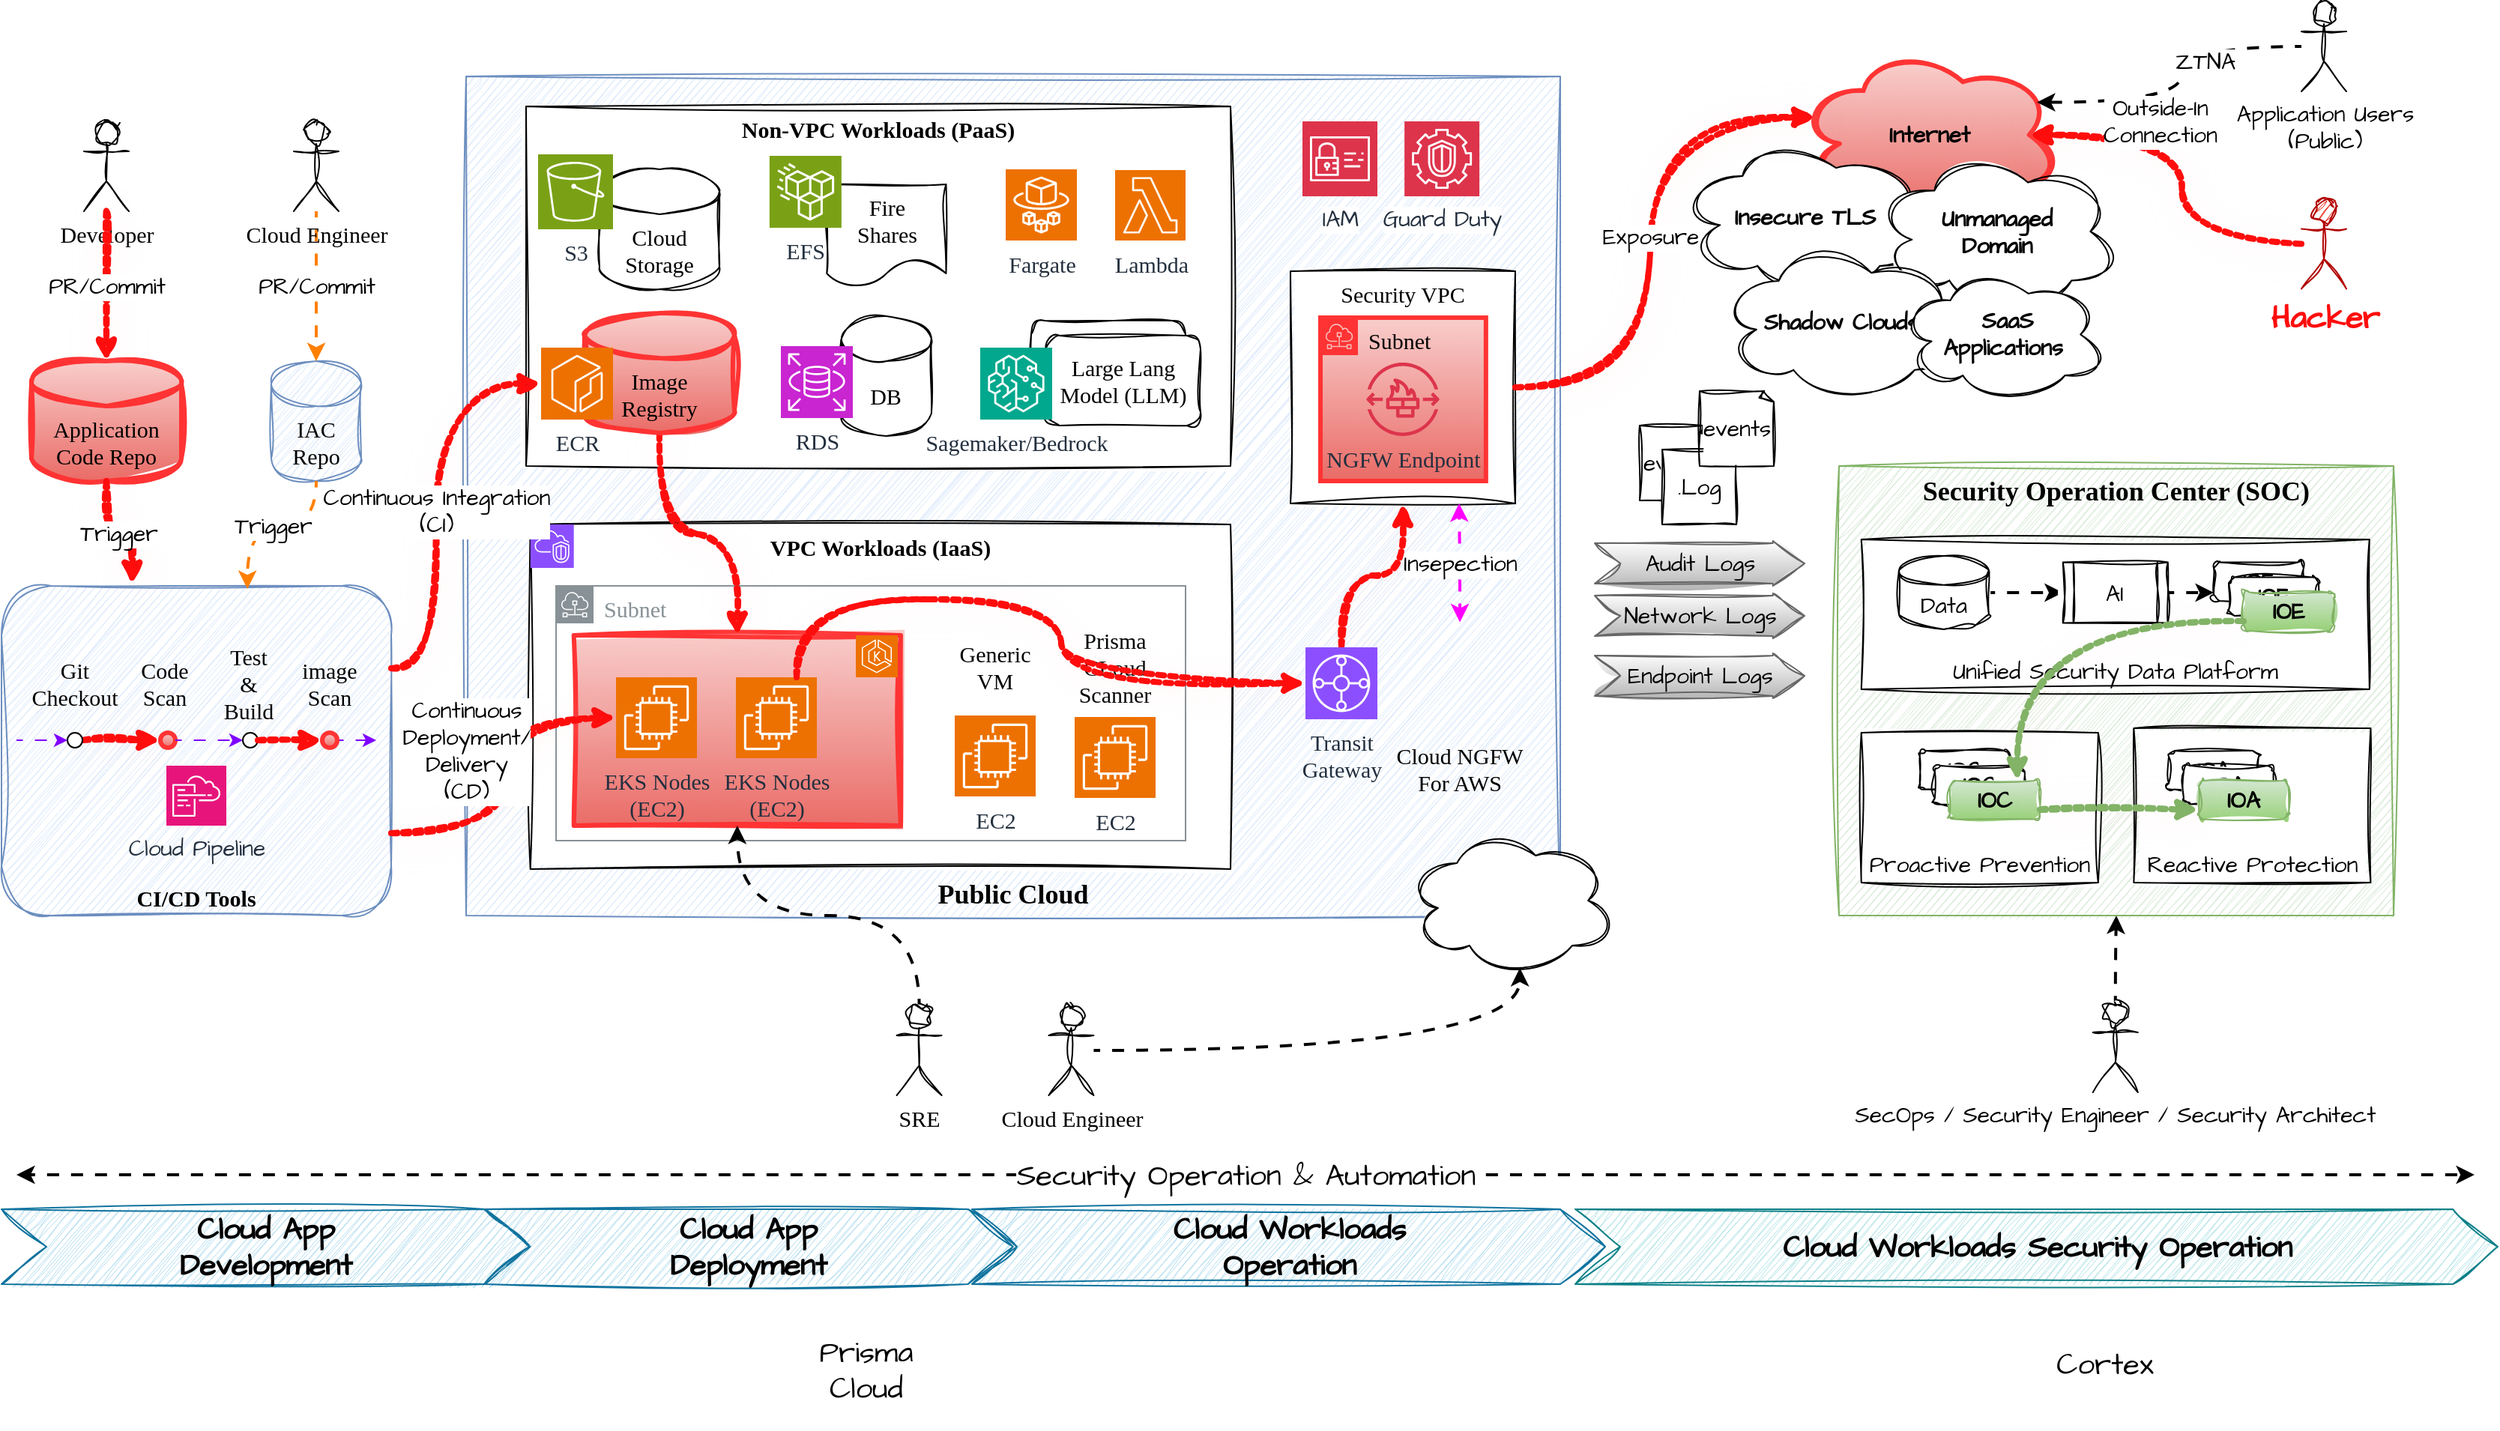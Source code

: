 <mxfile version="24.7.8">
  <diagram name="Page-1" id="A2Kn99ULyQtoZMVXZGnV">
    <mxGraphModel dx="1886" dy="990" grid="0" gridSize="10" guides="1" tooltips="1" connect="1" arrows="1" fold="1" page="0" pageScale="1" pageWidth="850" pageHeight="1100" math="0" shadow="0">
      <root>
        <mxCell id="0" />
        <mxCell id="1" parent="0" />
        <mxCell id="QSNl9v5HCUMXxTpH8jXh-171" value="events" style="whiteSpace=wrap;html=1;shape=mxgraph.basic.document;fontFamily=Architects Daughter;fontSource=https%3A%2F%2Ffonts.googleapis.com%2Fcss%3Ffamily%3DArchitects%2BDaughter;fontSize=15;fontColor=default;labelBackgroundColor=default;shadow=0;sketch=1;curveFitting=1;jiggle=2;" parent="1" vertex="1">
          <mxGeometry x="1163" y="363" width="50" height="50" as="geometry" />
        </mxCell>
        <mxCell id="QSNl9v5HCUMXxTpH8jXh-2" value="Developer" style="shape=umlActor;verticalLabelPosition=bottom;verticalAlign=top;html=1;outlineConnect=0;fontFamily=Gloria Hallelujah;fontSource=https%3A%2F%2Ffonts.googleapis.com%2Fcss%3Ffamily%3DGloria%2BHallelujah;sketch=1;curveFitting=1;jiggle=2;fontSize=15;" parent="1" vertex="1">
          <mxGeometry x="125" y="160" width="30" height="60" as="geometry" />
        </mxCell>
        <mxCell id="QSNl9v5HCUMXxTpH8jXh-3" value="IAC&lt;div style=&quot;font-size: 15px;&quot;&gt;Repo&lt;/div&gt;" style="shape=cylinder3;whiteSpace=wrap;html=1;boundedLbl=1;backgroundOutline=1;size=15;sketch=1;jiggle=2;curveFitting=1;strokeColor=#6c8ebf;align=center;verticalAlign=top;fontFamily=Gloria Hallelujah;fontSource=https%3A%2F%2Ffonts.googleapis.com%2Fcss%3Ffamily%3DGloria%2BHallelujah;fontSize=15;fillColor=#dae8fc;" parent="1" vertex="1">
          <mxGeometry x="250" y="320" width="60" height="80" as="geometry" />
        </mxCell>
        <mxCell id="QSNl9v5HCUMXxTpH8jXh-4" value="Application&lt;div style=&quot;font-size: 15px;&quot;&gt;Code Repo&lt;/div&gt;" style="shape=cylinder3;whiteSpace=wrap;html=1;boundedLbl=1;backgroundOutline=1;size=15;sketch=1;jiggle=2;curveFitting=1;strokeColor=#FF3333;align=center;verticalAlign=top;fontFamily=Gloria Hallelujah;fontSource=https%3A%2F%2Ffonts.googleapis.com%2Fcss%3Ffamily%3DGloria%2BHallelujah;fontSize=15;fillColor=#f8cecc;gradientColor=#ea6b66;strokeWidth=3;" parent="1" vertex="1">
          <mxGeometry x="90" y="320" width="100" height="80" as="geometry" />
        </mxCell>
        <mxCell id="QSNl9v5HCUMXxTpH8jXh-5" value="PR/Commit" style="edgeStyle=orthogonalEdgeStyle;curved=1;rounded=0;hachureGap=4;orthogonalLoop=1;jettySize=auto;html=1;strokeColor=#FF8000;strokeWidth=2;align=center;verticalAlign=middle;fontFamily=Architects Daughter;fontSource=https%3A%2F%2Ffonts.googleapis.com%2Fcss%3Ffamily%3DArchitects%2BDaughter;fontSize=15;fontColor=default;labelBackgroundColor=default;endArrow=classic;flowAnimation=1;" parent="1" source="QSNl9v5HCUMXxTpH8jXh-6" target="QSNl9v5HCUMXxTpH8jXh-3" edge="1">
          <mxGeometry relative="1" as="geometry" />
        </mxCell>
        <mxCell id="QSNl9v5HCUMXxTpH8jXh-6" value="Cloud Engineer" style="shape=umlActor;verticalLabelPosition=bottom;verticalAlign=top;html=1;outlineConnect=0;fontFamily=Gloria Hallelujah;fontSource=https%3A%2F%2Ffonts.googleapis.com%2Fcss%3Ffamily%3DGloria%2BHallelujah;sketch=1;curveFitting=1;jiggle=2;fontSize=15;" parent="1" vertex="1">
          <mxGeometry x="265" y="160" width="30" height="60" as="geometry" />
        </mxCell>
        <mxCell id="QSNl9v5HCUMXxTpH8jXh-7" value="CI/CD Tools" style="rounded=1;whiteSpace=wrap;html=1;sketch=1;jiggle=2;curveFitting=1;strokeColor=#6c8ebf;align=center;verticalAlign=bottom;fontFamily=Gloria Hallelujah;fontSource=https%3A%2F%2Ffonts.googleapis.com%2Fcss%3Ffamily%3DGloria%2BHallelujah;fontSize=15;fillColor=#dae8fc;fontStyle=1" parent="1" vertex="1">
          <mxGeometry x="70" y="470" width="260" height="220" as="geometry" />
        </mxCell>
        <mxCell id="QSNl9v5HCUMXxTpH8jXh-8" value="" style="endArrow=classic;html=1;rounded=0;fontFamily=Gloria Hallelujah;fontSource=https%3A%2F%2Ffonts.googleapis.com%2Fcss%3Ffamily%3DGloria%2BHallelujah;fontSize=15;fontColor=default;flowAnimation=1;strokeColor=#7F00FF;" parent="1" source="QSNl9v5HCUMXxTpH8jXh-14" edge="1">
          <mxGeometry width="50" height="50" relative="1" as="geometry">
            <mxPoint x="80" y="573" as="sourcePoint" />
            <mxPoint x="320" y="573" as="targetPoint" />
          </mxGeometry>
        </mxCell>
        <mxCell id="QSNl9v5HCUMXxTpH8jXh-9" value="" style="endArrow=classic;html=1;rounded=0;fontFamily=Gloria Hallelujah;fontSource=https%3A%2F%2Ffonts.googleapis.com%2Fcss%3Ffamily%3DGloria%2BHallelujah;fontSize=15;fontColor=default;flowAnimation=0;strokeColor=#FF0D0D;strokeWidth=4;dashed=1;dashPattern=1 1;shadow=1;sketch=1;curveFitting=1;jiggle=2;shadowColor=#FFCCCC;shadowOpacity=25;shadowOffsetX=2;shadowBlur=10;shadowOffsetY=3;" parent="1" source="QSNl9v5HCUMXxTpH8jXh-16" target="QSNl9v5HCUMXxTpH8jXh-10" edge="1">
          <mxGeometry width="50" height="50" relative="1" as="geometry">
            <mxPoint x="80" y="573" as="sourcePoint" />
            <mxPoint x="320" y="573" as="targetPoint" />
          </mxGeometry>
        </mxCell>
        <mxCell id="QSNl9v5HCUMXxTpH8jXh-10" value="" style="ellipse;whiteSpace=wrap;html=1;aspect=fixed;strokeColor=#FF3333;align=center;verticalAlign=top;fontFamily=Gloria Hallelujah;fontSource=https%3A%2F%2Ffonts.googleapis.com%2Fcss%3Ffamily%3DGloria%2BHallelujah;fontSize=15;fillColor=#f8cecc;gradientColor=#ea6b66;strokeWidth=3;" parent="1" vertex="1">
          <mxGeometry x="176" y="568" width="10" height="10" as="geometry" />
        </mxCell>
        <mxCell id="QSNl9v5HCUMXxTpH8jXh-11" value="" style="endArrow=classic;html=1;rounded=0;fontFamily=Gloria Hallelujah;fontSource=https%3A%2F%2Ffonts.googleapis.com%2Fcss%3Ffamily%3DGloria%2BHallelujah;fontSize=15;fontColor=default;flowAnimation=1;strokeColor=#7F00FF;" parent="1" source="QSNl9v5HCUMXxTpH8jXh-10" target="QSNl9v5HCUMXxTpH8jXh-12" edge="1">
          <mxGeometry width="50" height="50" relative="1" as="geometry">
            <mxPoint x="155" y="573" as="sourcePoint" />
            <mxPoint x="320" y="573" as="targetPoint" />
          </mxGeometry>
        </mxCell>
        <mxCell id="QSNl9v5HCUMXxTpH8jXh-12" value="" style="ellipse;whiteSpace=wrap;html=1;aspect=fixed;strokeColor=default;align=center;verticalAlign=top;fontFamily=Gloria Hallelujah;fontSource=https%3A%2F%2Ffonts.googleapis.com%2Fcss%3Ffamily%3DGloria%2BHallelujah;fontSize=15;fontColor=default;fillColor=default;" parent="1" vertex="1">
          <mxGeometry x="231" y="568" width="10" height="10" as="geometry" />
        </mxCell>
        <mxCell id="QSNl9v5HCUMXxTpH8jXh-13" value="" style="endArrow=classic;html=1;rounded=0;fontFamily=Gloria Hallelujah;fontSource=https%3A%2F%2Ffonts.googleapis.com%2Fcss%3Ffamily%3DGloria%2BHallelujah;fontSize=15;fontColor=default;flowAnimation=0;strokeColor=#FF0D0D;strokeWidth=4;dashed=1;dashPattern=1 1;shadow=1;sketch=1;curveFitting=1;jiggle=2;shadowColor=#FFCCCC;shadowOpacity=25;shadowOffsetX=2;shadowBlur=10;shadowOffsetY=3;" parent="1" source="QSNl9v5HCUMXxTpH8jXh-12" target="QSNl9v5HCUMXxTpH8jXh-14" edge="1">
          <mxGeometry width="50" height="50" relative="1" as="geometry">
            <mxPoint x="200" y="573" as="sourcePoint" />
            <mxPoint x="320" y="573" as="targetPoint" />
          </mxGeometry>
        </mxCell>
        <mxCell id="QSNl9v5HCUMXxTpH8jXh-14" value="" style="ellipse;whiteSpace=wrap;html=1;aspect=fixed;strokeColor=#FF3333;align=center;verticalAlign=top;fontFamily=Gloria Hallelujah;fontSource=https%3A%2F%2Ffonts.googleapis.com%2Fcss%3Ffamily%3DGloria%2BHallelujah;fontSize=15;fillColor=#f8cecc;gradientColor=#ea6b66;strokeWidth=3;" parent="1" vertex="1">
          <mxGeometry x="284" y="568" width="10" height="10" as="geometry" />
        </mxCell>
        <mxCell id="QSNl9v5HCUMXxTpH8jXh-15" value="" style="endArrow=classic;html=1;rounded=0;fontFamily=Gloria Hallelujah;fontSource=https%3A%2F%2Ffonts.googleapis.com%2Fcss%3Ffamily%3DGloria%2BHallelujah;fontSize=15;fontColor=default;flowAnimation=1;strokeColor=#7F00FF;" parent="1" target="QSNl9v5HCUMXxTpH8jXh-16" edge="1">
          <mxGeometry width="50" height="50" relative="1" as="geometry">
            <mxPoint x="80" y="573" as="sourcePoint" />
            <mxPoint x="145" y="573" as="targetPoint" />
          </mxGeometry>
        </mxCell>
        <mxCell id="QSNl9v5HCUMXxTpH8jXh-16" value="" style="ellipse;whiteSpace=wrap;html=1;aspect=fixed;strokeColor=default;align=center;verticalAlign=top;fontFamily=Gloria Hallelujah;fontSource=https%3A%2F%2Ffonts.googleapis.com%2Fcss%3Ffamily%3DGloria%2BHallelujah;fontSize=15;fontColor=default;fillColor=default;" parent="1" vertex="1">
          <mxGeometry x="114" y="568" width="10" height="10" as="geometry" />
        </mxCell>
        <mxCell id="QSNl9v5HCUMXxTpH8jXh-17" value="Git&lt;div style=&quot;font-size: 15px;&quot;&gt;Checkout&lt;/div&gt;" style="text;html=1;align=center;verticalAlign=middle;whiteSpace=wrap;rounded=0;fontFamily=Gloria Hallelujah;fontSource=https%3A%2F%2Ffonts.googleapis.com%2Fcss%3Ffamily%3DGloria%2BHallelujah;fontSize=15;fontColor=default;" parent="1" vertex="1">
          <mxGeometry x="89" y="520" width="60" height="30" as="geometry" />
        </mxCell>
        <mxCell id="QSNl9v5HCUMXxTpH8jXh-18" value="Code&lt;div style=&quot;font-size: 15px;&quot;&gt;Scan&lt;/div&gt;" style="text;html=1;align=center;verticalAlign=middle;whiteSpace=wrap;rounded=0;fontFamily=Gloria Hallelujah;fontSource=https%3A%2F%2Ffonts.googleapis.com%2Fcss%3Ffamily%3DGloria%2BHallelujah;fontSize=15;fontColor=default;" parent="1" vertex="1">
          <mxGeometry x="149" y="520" width="60" height="30" as="geometry" />
        </mxCell>
        <mxCell id="QSNl9v5HCUMXxTpH8jXh-19" value="image&lt;div style=&quot;font-size: 15px;&quot;&gt;Scan&lt;/div&gt;" style="text;html=1;align=center;verticalAlign=middle;whiteSpace=wrap;rounded=0;fontFamily=Gloria Hallelujah;fontSource=https%3A%2F%2Ffonts.googleapis.com%2Fcss%3Ffamily%3DGloria%2BHallelujah;fontSize=15;fontColor=default;" parent="1" vertex="1">
          <mxGeometry x="259" y="520" width="60" height="30" as="geometry" />
        </mxCell>
        <mxCell id="QSNl9v5HCUMXxTpH8jXh-20" value="Test&lt;div style=&quot;font-size: 15px;&quot;&gt;&amp;amp;&lt;/div&gt;&lt;div style=&quot;font-size: 15px;&quot;&gt;Build&lt;/div&gt;" style="text;html=1;align=center;verticalAlign=middle;whiteSpace=wrap;rounded=0;fontFamily=Gloria Hallelujah;fontSource=https%3A%2F%2Ffonts.googleapis.com%2Fcss%3Ffamily%3DGloria%2BHallelujah;fontSize=15;fontColor=default;" parent="1" vertex="1">
          <mxGeometry x="205" y="520" width="60" height="30" as="geometry" />
        </mxCell>
        <mxCell id="QSNl9v5HCUMXxTpH8jXh-21" value="Public Cloud" style="rounded=0;whiteSpace=wrap;html=1;sketch=1;jiggle=2;curveFitting=1;strokeColor=#6c8ebf;align=center;verticalAlign=bottom;fontFamily=Gloria Hallelujah;fontSource=https%3A%2F%2Ffonts.googleapis.com%2Fcss%3Ffamily%3DGloria%2BHallelujah;fontSize=18;fillColor=#dae8fc;fontStyle=1" parent="1" vertex="1">
          <mxGeometry x="380" y="130" width="730" height="560" as="geometry" />
        </mxCell>
        <mxCell id="QSNl9v5HCUMXxTpH8jXh-22" value="Non-VPC Workloads (PaaS)" style="rounded=0;whiteSpace=wrap;html=1;sketch=1;jiggle=2;curveFitting=1;strokeColor=default;align=center;verticalAlign=top;fontFamily=Gloria Hallelujah;fontSource=https%3A%2F%2Ffonts.googleapis.com%2Fcss%3Ffamily%3DGloria%2BHallelujah;fontSize=15;fontColor=default;fillColor=default;fontStyle=1" parent="1" vertex="1">
          <mxGeometry x="420" y="150" width="470" height="240" as="geometry" />
        </mxCell>
        <mxCell id="QSNl9v5HCUMXxTpH8jXh-23" value="" style="ellipse;shape=cloud;whiteSpace=wrap;html=1;sketch=1;jiggle=2;curveFitting=1;strokeColor=default;align=center;verticalAlign=top;fontFamily=Gloria Hallelujah;fontSource=https%3A%2F%2Ffonts.googleapis.com%2Fcss%3Ffamily%3DGloria%2BHallelujah;fontSize=15;fontColor=default;fillColor=default;" parent="1" vertex="1">
          <mxGeometry x="1006.07" y="630" width="140" height="100" as="geometry" />
        </mxCell>
        <mxCell id="QSNl9v5HCUMXxTpH8jXh-24" value="" style="shape=image;imageAspect=0;aspect=fixed;verticalLabelPosition=bottom;verticalAlign=top;sketch=1;jiggle=2;curveFitting=1;strokeColor=default;align=center;fontFamily=Gloria Hallelujah;fontSource=https%3A%2F%2Ffonts.googleapis.com%2Fcss%3Ffamily%3DGloria%2BHallelujah;fontSize=15;fontColor=default;fillColor=default;image=https://upload.wikimedia.org/wikipedia/commons/thumb/9/93/Amazon_Web_Services_Logo.svg/1024px-Amazon_Web_Services_Logo.svg.png;" parent="1" vertex="1">
          <mxGeometry x="1042.21" y="659.75" width="67.71" height="40.5" as="geometry" />
        </mxCell>
        <mxCell id="QSNl9v5HCUMXxTpH8jXh-25" value="VPC Workloads (IaaS)" style="rounded=0;whiteSpace=wrap;html=1;sketch=1;jiggle=2;curveFitting=1;strokeColor=default;align=center;verticalAlign=top;fontFamily=Gloria Hallelujah;fontSource=https%3A%2F%2Ffonts.googleapis.com%2Fcss%3Ffamily%3DGloria%2BHallelujah;fontSize=15;fontColor=default;fillColor=default;fontStyle=1" parent="1" vertex="1">
          <mxGeometry x="422.85" y="429" width="467.15" height="230" as="geometry" />
        </mxCell>
        <mxCell id="QSNl9v5HCUMXxTpH8jXh-26" value="" style="sketch=0;points=[[0,0,0],[0.25,0,0],[0.5,0,0],[0.75,0,0],[1,0,0],[0,1,0],[0.25,1,0],[0.5,1,0],[0.75,1,0],[1,1,0],[0,0.25,0],[0,0.5,0],[0,0.75,0],[1,0.25,0],[1,0.5,0],[1,0.75,0]];outlineConnect=0;fontColor=#232F3E;fillColor=#8C4FFF;strokeColor=#ffffff;dashed=0;verticalLabelPosition=bottom;verticalAlign=top;align=center;html=1;fontSize=15;fontStyle=0;aspect=fixed;shape=mxgraph.aws4.resourceIcon;resIcon=mxgraph.aws4.vpc;jiggle=2;curveFitting=1;fontFamily=Gloria Hallelujah;fontSource=https%3A%2F%2Ffonts.googleapis.com%2Fcss%3Ffamily%3DGloria%2BHallelujah;" parent="1" vertex="1">
          <mxGeometry x="422.85" y="429" width="29" height="29" as="geometry" />
        </mxCell>
        <mxCell id="QSNl9v5HCUMXxTpH8jXh-27" value="Subnet" style="outlineConnect=0;gradientColor=none;html=1;whiteSpace=wrap;fontSize=15;fontStyle=0;shape=mxgraph.aws4.group;grIcon=mxgraph.aws4.group_subnet;strokeColor=#879196;fillColor=none;verticalAlign=top;align=left;spacingLeft=30;fontColor=#879196;dashed=0;fontFamily=Gloria Hallelujah;fontSource=https%3A%2F%2Ffonts.googleapis.com%2Fcss%3Ffamily%3DGloria%2BHallelujah;" parent="1" vertex="1">
          <mxGeometry x="440" y="470" width="420" height="170" as="geometry" />
        </mxCell>
        <mxCell id="QSNl9v5HCUMXxTpH8jXh-28" value="" style="rounded=0;whiteSpace=wrap;html=1;sketch=1;jiggle=2;curveFitting=1;strokeColor=#FF3333;align=center;verticalAlign=top;fontFamily=Gloria Hallelujah;fontSource=https%3A%2F%2Ffonts.googleapis.com%2Fcss%3Ffamily%3DGloria%2BHallelujah;fontSize=15;fillColor=#f8cecc;gradientColor=#ea6b66;strokeWidth=3;" parent="1" vertex="1">
          <mxGeometry x="451.85" y="503" width="218.15" height="127" as="geometry" />
        </mxCell>
        <mxCell id="QSNl9v5HCUMXxTpH8jXh-29" value="" style="sketch=0;points=[[0,0,0],[0.25,0,0],[0.5,0,0],[0.75,0,0],[1,0,0],[0,1,0],[0.25,1,0],[0.5,1,0],[0.75,1,0],[1,1,0],[0,0.25,0],[0,0.5,0],[0,0.75,0],[1,0.25,0],[1,0.5,0],[1,0.75,0]];outlineConnect=0;fontColor=#232F3E;fillColor=#ED7100;strokeColor=#ffffff;dashed=0;verticalLabelPosition=bottom;verticalAlign=top;align=center;html=1;fontSize=15;fontStyle=0;aspect=fixed;shape=mxgraph.aws4.resourceIcon;resIcon=mxgraph.aws4.eks;jiggle=2;curveFitting=1;fontFamily=Gloria Hallelujah;fontSource=https%3A%2F%2Ffonts.googleapis.com%2Fcss%3Ffamily%3DGloria%2BHallelujah;" parent="1" vertex="1">
          <mxGeometry x="640" y="503" width="28" height="28" as="geometry" />
        </mxCell>
        <mxCell id="QSNl9v5HCUMXxTpH8jXh-30" value="EC2" style="sketch=0;points=[[0,0,0],[0.25,0,0],[0.5,0,0],[0.75,0,0],[1,0,0],[0,1,0],[0.25,1,0],[0.5,1,0],[0.75,1,0],[1,1,0],[0,0.25,0],[0,0.5,0],[0,0.75,0],[1,0.25,0],[1,0.5,0],[1,0.75,0]];outlineConnect=0;fontColor=#232F3E;fillColor=#ED7100;strokeColor=#ffffff;dashed=0;verticalLabelPosition=bottom;verticalAlign=top;align=center;html=1;fontSize=15;fontStyle=0;aspect=fixed;shape=mxgraph.aws4.resourceIcon;resIcon=mxgraph.aws4.ec2;jiggle=2;curveFitting=1;fontFamily=Gloria Hallelujah;fontSource=https%3A%2F%2Ffonts.googleapis.com%2Fcss%3Ffamily%3DGloria%2BHallelujah;" parent="1" vertex="1">
          <mxGeometry x="706" y="556.5" width="54" height="54" as="geometry" />
        </mxCell>
        <mxCell id="QSNl9v5HCUMXxTpH8jXh-31" value="EKS Nodes&lt;div style=&quot;font-size: 15px;&quot;&gt;(EC2)&lt;/div&gt;" style="sketch=0;points=[[0,0,0],[0.25,0,0],[0.5,0,0],[0.75,0,0],[1,0,0],[0,1,0],[0.25,1,0],[0.5,1,0],[0.75,1,0],[1,1,0],[0,0.25,0],[0,0.5,0],[0,0.75,0],[1,0.25,0],[1,0.5,0],[1,0.75,0]];outlineConnect=0;fontColor=#232F3E;fillColor=#ED7100;strokeColor=#ffffff;dashed=0;verticalLabelPosition=bottom;verticalAlign=top;align=center;html=1;fontSize=15;fontStyle=0;aspect=fixed;shape=mxgraph.aws4.resourceIcon;resIcon=mxgraph.aws4.ec2;jiggle=2;curveFitting=1;fontFamily=Gloria Hallelujah;fontSource=https%3A%2F%2Ffonts.googleapis.com%2Fcss%3Ffamily%3DGloria%2BHallelujah;" parent="1" vertex="1">
          <mxGeometry x="480" y="531" width="54" height="54" as="geometry" />
        </mxCell>
        <mxCell id="QSNl9v5HCUMXxTpH8jXh-32" value="EKS Nodes&lt;div style=&quot;font-size: 15px;&quot;&gt;(EC2)&lt;/div&gt;" style="sketch=0;points=[[0,0,0],[0.25,0,0],[0.5,0,0],[0.75,0,0],[1,0,0],[0,1,0],[0.25,1,0],[0.5,1,0],[0.75,1,0],[1,1,0],[0,0.25,0],[0,0.5,0],[0,0.75,0],[1,0.25,0],[1,0.5,0],[1,0.75,0]];outlineConnect=0;fontColor=#232F3E;fillColor=#ED7100;strokeColor=#ffffff;dashed=0;verticalLabelPosition=bottom;verticalAlign=top;align=center;html=1;fontSize=15;fontStyle=0;aspect=fixed;shape=mxgraph.aws4.resourceIcon;resIcon=mxgraph.aws4.ec2;jiggle=2;curveFitting=1;fontFamily=Gloria Hallelujah;fontSource=https%3A%2F%2Ffonts.googleapis.com%2Fcss%3Ffamily%3DGloria%2BHallelujah;" parent="1" vertex="1">
          <mxGeometry x="560" y="531" width="54" height="54" as="geometry" />
        </mxCell>
        <mxCell id="QSNl9v5HCUMXxTpH8jXh-33" value="EC2" style="sketch=0;points=[[0,0,0],[0.25,0,0],[0.5,0,0],[0.75,0,0],[1,0,0],[0,1,0],[0.25,1,0],[0.5,1,0],[0.75,1,0],[1,1,0],[0,0.25,0],[0,0.5,0],[0,0.75,0],[1,0.25,0],[1,0.5,0],[1,0.75,0]];outlineConnect=0;fontColor=#232F3E;fillColor=#ED7100;strokeColor=#ffffff;dashed=0;verticalLabelPosition=bottom;verticalAlign=top;align=center;html=1;fontSize=15;fontStyle=0;aspect=fixed;shape=mxgraph.aws4.resourceIcon;resIcon=mxgraph.aws4.ec2;jiggle=2;curveFitting=1;fontFamily=Gloria Hallelujah;fontSource=https%3A%2F%2Ffonts.googleapis.com%2Fcss%3Ffamily%3DGloria%2BHallelujah;" parent="1" vertex="1">
          <mxGeometry x="786" y="557.5" width="54" height="54" as="geometry" />
        </mxCell>
        <mxCell id="QSNl9v5HCUMXxTpH8jXh-34" value="Generic&lt;div style=&quot;font-size: 15px;&quot;&gt;VM&lt;/div&gt;" style="text;html=1;align=center;verticalAlign=middle;whiteSpace=wrap;rounded=0;fontFamily=Gloria Hallelujah;fontSource=https%3A%2F%2Ffonts.googleapis.com%2Fcss%3Ffamily%3DGloria%2BHallelujah;fontSize=15;fontColor=default;" parent="1" vertex="1">
          <mxGeometry x="703" y="509" width="60" height="30" as="geometry" />
        </mxCell>
        <mxCell id="Ve2g21J112VVVvBCDbT_-1" style="edgeStyle=orthogonalEdgeStyle;shape=connector;curved=1;rounded=0;hachureGap=4;orthogonalLoop=1;jettySize=auto;html=1;exitX=0.5;exitY=1;exitDx=0;exitDy=0;exitPerimeter=0;entryX=0.5;entryY=0;entryDx=0;entryDy=0;dashed=1;dashPattern=1 1;strokeColor=#FF0D0D;strokeWidth=4;align=center;verticalAlign=middle;fontFamily=Architects Daughter;fontSource=https%3A%2F%2Ffonts.googleapis.com%2Fcss%3Ffamily%3DArchitects%2BDaughter;fontSize=15;fontColor=default;labelBackgroundColor=default;endArrow=classic;flowAnimation=0;shadow=1;sketch=1;curveFitting=1;jiggle=2;shadowColor=#FFCCCC;shadowOpacity=25;shadowOffsetX=2;shadowBlur=10;shadowOffsetY=3;" parent="1" source="QSNl9v5HCUMXxTpH8jXh-35" target="QSNl9v5HCUMXxTpH8jXh-28" edge="1">
          <mxGeometry relative="1" as="geometry" />
        </mxCell>
        <mxCell id="QSNl9v5HCUMXxTpH8jXh-35" value="Image&lt;div style=&quot;font-size: 15px;&quot;&gt;Registry&lt;/div&gt;" style="shape=cylinder3;whiteSpace=wrap;html=1;boundedLbl=1;backgroundOutline=1;size=15;sketch=1;jiggle=2;curveFitting=1;strokeColor=#FF3333;align=center;verticalAlign=top;fontFamily=Gloria Hallelujah;fontSource=https%3A%2F%2Ffonts.googleapis.com%2Fcss%3Ffamily%3DGloria%2BHallelujah;fontSize=15;fillColor=#f8cecc;gradientColor=#ea6b66;strokeWidth=3;" parent="1" vertex="1">
          <mxGeometry x="459" y="288" width="100" height="80" as="geometry" />
        </mxCell>
        <mxCell id="QSNl9v5HCUMXxTpH8jXh-36" value="ECR" style="sketch=0;points=[[0,0,0],[0.25,0,0],[0.5,0,0],[0.75,0,0],[1,0,0],[0,1,0],[0.25,1,0],[0.5,1,0],[0.75,1,0],[1,1,0],[0,0.25,0],[0,0.5,0],[0,0.75,0],[1,0.25,0],[1,0.5,0],[1,0.75,0]];outlineConnect=0;fontColor=#232F3E;fillColor=#ED7100;strokeColor=#ffffff;dashed=0;verticalLabelPosition=bottom;verticalAlign=top;align=center;html=1;fontSize=15;fontStyle=0;aspect=fixed;shape=mxgraph.aws4.resourceIcon;resIcon=mxgraph.aws4.ecr;jiggle=2;curveFitting=1;fontFamily=Gloria Hallelujah;fontSource=https%3A%2F%2Ffonts.googleapis.com%2Fcss%3Ffamily%3DGloria%2BHallelujah;" parent="1" vertex="1">
          <mxGeometry x="430" y="311" width="48" height="48" as="geometry" />
        </mxCell>
        <mxCell id="QSNl9v5HCUMXxTpH8jXh-37" value="DB" style="shape=cylinder3;whiteSpace=wrap;html=1;boundedLbl=1;backgroundOutline=1;size=15;sketch=1;jiggle=2;curveFitting=1;strokeColor=default;align=center;verticalAlign=middle;fontFamily=Gloria Hallelujah;fontSource=https%3A%2F%2Ffonts.googleapis.com%2Fcss%3Ffamily%3DGloria%2BHallelujah;fontSize=15;fontColor=default;fillColor=default;" parent="1" vertex="1">
          <mxGeometry x="630.43" y="290" width="60" height="80" as="geometry" />
        </mxCell>
        <mxCell id="QSNl9v5HCUMXxTpH8jXh-38" value="RDS" style="sketch=0;points=[[0,0,0],[0.25,0,0],[0.5,0,0],[0.75,0,0],[1,0,0],[0,1,0],[0.25,1,0],[0.5,1,0],[0.75,1,0],[1,1,0],[0,0.25,0],[0,0.5,0],[0,0.75,0],[1,0.25,0],[1,0.5,0],[1,0.75,0]];outlineConnect=0;fontColor=#232F3E;fillColor=#C925D1;strokeColor=#ffffff;dashed=0;verticalLabelPosition=bottom;verticalAlign=top;align=center;html=1;fontSize=15;fontStyle=0;aspect=fixed;shape=mxgraph.aws4.resourceIcon;resIcon=mxgraph.aws4.rds;jiggle=2;curveFitting=1;fontFamily=Gloria Hallelujah;fontSource=https%3A%2F%2Ffonts.googleapis.com%2Fcss%3Ffamily%3DGloria%2BHallelujah;direction=east;" parent="1" vertex="1">
          <mxGeometry x="590" y="310" width="48" height="48" as="geometry" />
        </mxCell>
        <mxCell id="QSNl9v5HCUMXxTpH8jXh-39" value="Large Lang&lt;div style=&quot;font-size: 15px;&quot;&gt;Model (LLM)&lt;/div&gt;" style="rounded=1;whiteSpace=wrap;html=1;sketch=1;jiggle=2;curveFitting=1;strokeColor=default;align=center;verticalAlign=middle;fontFamily=Gloria Hallelujah;fontSource=https%3A%2F%2Ffonts.googleapis.com%2Fcss%3Ffamily%3DGloria%2BHallelujah;fontSize=15;fontColor=default;fillColor=default;" parent="1" vertex="1">
          <mxGeometry x="757" y="293" width="103" height="60" as="geometry" />
        </mxCell>
        <mxCell id="QSNl9v5HCUMXxTpH8jXh-40" value="Cloud Storage" style="shape=cylinder3;whiteSpace=wrap;html=1;boundedLbl=1;backgroundOutline=1;size=15;sketch=1;jiggle=2;curveFitting=1;strokeColor=default;align=center;verticalAlign=top;fontFamily=Gloria Hallelujah;fontSource=https%3A%2F%2Ffonts.googleapis.com%2Fcss%3Ffamily%3DGloria%2BHallelujah;fontSize=15;fontColor=default;fillColor=default;" parent="1" vertex="1">
          <mxGeometry x="469" y="192" width="80" height="80" as="geometry" />
        </mxCell>
        <mxCell id="QSNl9v5HCUMXxTpH8jXh-41" value="S3" style="sketch=0;points=[[0,0,0],[0.25,0,0],[0.5,0,0],[0.75,0,0],[1,0,0],[0,1,0],[0.25,1,0],[0.5,1,0],[0.75,1,0],[1,1,0],[0,0.25,0],[0,0.5,0],[0,0.75,0],[1,0.25,0],[1,0.5,0],[1,0.75,0]];outlineConnect=0;fontColor=#232F3E;fillColor=#7AA116;strokeColor=#ffffff;dashed=0;verticalLabelPosition=bottom;verticalAlign=top;align=center;html=1;fontSize=15;fontStyle=0;aspect=fixed;shape=mxgraph.aws4.resourceIcon;resIcon=mxgraph.aws4.s3;jiggle=2;curveFitting=1;fontFamily=Gloria Hallelujah;fontSource=https%3A%2F%2Ffonts.googleapis.com%2Fcss%3Ffamily%3DGloria%2BHallelujah;" parent="1" vertex="1">
          <mxGeometry x="428" y="182" width="50" height="50" as="geometry" />
        </mxCell>
        <mxCell id="QSNl9v5HCUMXxTpH8jXh-42" value="Large Lang&lt;div style=&quot;font-size: 15px;&quot;&gt;Model (LLM)&lt;/div&gt;" style="rounded=1;whiteSpace=wrap;html=1;sketch=1;jiggle=2;curveFitting=1;strokeColor=default;align=center;verticalAlign=middle;fontFamily=Gloria Hallelujah;fontSource=https%3A%2F%2Ffonts.googleapis.com%2Fcss%3Ffamily%3DGloria%2BHallelujah;fontSize=15;fontColor=default;fillColor=default;" parent="1" vertex="1">
          <mxGeometry x="767" y="303" width="103" height="60" as="geometry" />
        </mxCell>
        <mxCell id="QSNl9v5HCUMXxTpH8jXh-43" value="Prisma CLoud&lt;div style=&quot;font-size: 15px;&quot;&gt;Scanner&lt;/div&gt;" style="text;html=1;align=center;verticalAlign=middle;whiteSpace=wrap;rounded=0;fontFamily=Gloria Hallelujah;fontSource=https%3A%2F%2Ffonts.googleapis.com%2Fcss%3Ffamily%3DGloria%2BHallelujah;fontSize=15;fontColor=default;" parent="1" vertex="1">
          <mxGeometry x="783" y="509" width="60" height="30" as="geometry" />
        </mxCell>
        <mxCell id="QSNl9v5HCUMXxTpH8jXh-44" value="Fire&lt;div style=&quot;font-size: 15px;&quot;&gt;Shares&lt;/div&gt;" style="shape=document;whiteSpace=wrap;html=1;boundedLbl=1;sketch=1;jiggle=2;curveFitting=1;strokeColor=default;align=center;verticalAlign=top;fontFamily=Gloria Hallelujah;fontSource=https%3A%2F%2Ffonts.googleapis.com%2Fcss%3Ffamily%3DGloria%2BHallelujah;fontSize=15;fontColor=default;fillColor=default;" parent="1" vertex="1">
          <mxGeometry x="620.65" y="202" width="79.57" height="70" as="geometry" />
        </mxCell>
        <mxCell id="QSNl9v5HCUMXxTpH8jXh-45" value="EFS" style="sketch=0;points=[[0,0,0],[0.25,0,0],[0.5,0,0],[0.75,0,0],[1,0,0],[0,1,0],[0.25,1,0],[0.5,1,0],[0.75,1,0],[1,1,0],[0,0.25,0],[0,0.5,0],[0,0.75,0],[1,0.25,0],[1,0.5,0],[1,0.75,0]];outlineConnect=0;fontColor=#232F3E;fillColor=#7AA116;strokeColor=#ffffff;dashed=0;verticalLabelPosition=bottom;verticalAlign=top;align=center;html=1;fontSize=15;fontStyle=0;aspect=fixed;shape=mxgraph.aws4.resourceIcon;resIcon=mxgraph.aws4.efs_standard;jiggle=2;curveFitting=1;fontFamily=Gloria Hallelujah;fontSource=https%3A%2F%2Ffonts.googleapis.com%2Fcss%3Ffamily%3DGloria%2BHallelujah;" parent="1" vertex="1">
          <mxGeometry x="582.43" y="183" width="48" height="48" as="geometry" />
        </mxCell>
        <mxCell id="QSNl9v5HCUMXxTpH8jXh-46" value="Fargate" style="sketch=0;points=[[0,0,0],[0.25,0,0],[0.5,0,0],[0.75,0,0],[1,0,0],[0,1,0],[0.25,1,0],[0.5,1,0],[0.75,1,0],[1,1,0],[0,0.25,0],[0,0.5,0],[0,0.75,0],[1,0.25,0],[1,0.5,0],[1,0.75,0]];outlineConnect=0;fontColor=#232F3E;fillColor=#ED7100;strokeColor=#ffffff;dashed=0;verticalLabelPosition=bottom;verticalAlign=top;align=center;html=1;fontSize=15;fontStyle=0;aspect=fixed;shape=mxgraph.aws4.resourceIcon;resIcon=mxgraph.aws4.fargate;jiggle=2;curveFitting=1;fontFamily=Gloria Hallelujah;fontSource=https%3A%2F%2Ffonts.googleapis.com%2Fcss%3Ffamily%3DGloria%2BHallelujah;" parent="1" vertex="1">
          <mxGeometry x="740" y="192" width="47.5" height="47.5" as="geometry" />
        </mxCell>
        <mxCell id="QSNl9v5HCUMXxTpH8jXh-47" value="Lambda" style="sketch=0;points=[[0,0,0],[0.25,0,0],[0.5,0,0],[0.75,0,0],[1,0,0],[0,1,0],[0.25,1,0],[0.5,1,0],[0.75,1,0],[1,1,0],[0,0.25,0],[0,0.5,0],[0,0.75,0],[1,0.25,0],[1,0.5,0],[1,0.75,0]];outlineConnect=0;fontColor=#232F3E;fillColor=#ED7100;strokeColor=#ffffff;dashed=0;verticalLabelPosition=bottom;verticalAlign=top;align=center;html=1;fontSize=15;fontStyle=0;aspect=fixed;shape=mxgraph.aws4.resourceIcon;resIcon=mxgraph.aws4.lambda;jiggle=2;curveFitting=1;fontFamily=Gloria Hallelujah;fontSource=https%3A%2F%2Ffonts.googleapis.com%2Fcss%3Ffamily%3DGloria%2BHallelujah;" parent="1" vertex="1">
          <mxGeometry x="813" y="192.5" width="47" height="47" as="geometry" />
        </mxCell>
        <mxCell id="QSNl9v5HCUMXxTpH8jXh-48" style="edgeStyle=orthogonalEdgeStyle;rounded=0;hachureGap=4;orthogonalLoop=1;jettySize=auto;html=1;exitX=0.5;exitY=0;exitDx=0;exitDy=0;exitPerimeter=0;entryX=0.5;entryY=1;entryDx=0;entryDy=0;strokeColor=#FF0D0D;strokeWidth=4;align=center;verticalAlign=middle;fontFamily=Architects Daughter;fontSource=https%3A%2F%2Ffonts.googleapis.com%2Fcss%3Ffamily%3DArchitects%2BDaughter;fontSize=15;fontColor=default;labelBackgroundColor=default;endArrow=classic;flowAnimation=0;curved=1;dashed=1;dashPattern=1 1;shadow=1;sketch=1;curveFitting=1;jiggle=2;shadowColor=#FFCCCC;shadowOpacity=25;shadowOffsetX=2;shadowBlur=10;shadowOffsetY=3;" parent="1" source="QSNl9v5HCUMXxTpH8jXh-49" target="QSNl9v5HCUMXxTpH8jXh-50" edge="1">
          <mxGeometry relative="1" as="geometry" />
        </mxCell>
        <mxCell id="QSNl9v5HCUMXxTpH8jXh-49" value="Transit&lt;div style=&quot;font-size: 15px;&quot;&gt;Gateway&lt;/div&gt;" style="sketch=0;points=[[0,0,0],[0.25,0,0],[0.5,0,0],[0.75,0,0],[1,0,0],[0,1,0],[0.25,1,0],[0.5,1,0],[0.75,1,0],[1,1,0],[0,0.25,0],[0,0.5,0],[0,0.75,0],[1,0.25,0],[1,0.5,0],[1,0.75,0]];outlineConnect=0;fontColor=#232F3E;fillColor=#8C4FFF;strokeColor=#ffffff;dashed=0;verticalLabelPosition=bottom;verticalAlign=top;align=center;html=1;fontSize=15;fontStyle=0;aspect=fixed;shape=mxgraph.aws4.resourceIcon;resIcon=mxgraph.aws4.transit_gateway;jiggle=2;curveFitting=1;fontFamily=Gloria Hallelujah;fontSource=https%3A%2F%2Ffonts.googleapis.com%2Fcss%3Ffamily%3DGloria%2BHallelujah;" parent="1" vertex="1">
          <mxGeometry x="940" y="511" width="48" height="48" as="geometry" />
        </mxCell>
        <mxCell id="QSNl9v5HCUMXxTpH8jXh-50" value="Security VPC" style="rounded=0;whiteSpace=wrap;html=1;sketch=1;jiggle=2;curveFitting=1;strokeColor=default;align=center;verticalAlign=top;fontFamily=Gloria Hallelujah;fontSource=https%3A%2F%2Ffonts.googleapis.com%2Fcss%3Ffamily%3DGloria%2BHallelujah;fontSize=15;fontColor=default;fillColor=default;" parent="1" vertex="1">
          <mxGeometry x="930" y="260" width="150" height="155" as="geometry" />
        </mxCell>
        <mxCell id="QSNl9v5HCUMXxTpH8jXh-51" value="Insepection" style="edgeStyle=orthogonalEdgeStyle;curved=1;rounded=0;hachureGap=4;orthogonalLoop=1;jettySize=auto;html=1;entryX=0.75;entryY=1;entryDx=0;entryDy=0;strokeColor=#FF00FF;strokeWidth=2;align=center;verticalAlign=middle;fontFamily=Architects Daughter;fontSource=https%3A%2F%2Ffonts.googleapis.com%2Fcss%3Ffamily%3DArchitects%2BDaughter;fontSize=15;fontColor=default;labelBackgroundColor=default;endArrow=classic;flowAnimation=1;startArrow=classic;startFill=1;" parent="1" source="QSNl9v5HCUMXxTpH8jXh-52" target="QSNl9v5HCUMXxTpH8jXh-50" edge="1">
          <mxGeometry relative="1" as="geometry" />
        </mxCell>
        <mxCell id="QSNl9v5HCUMXxTpH8jXh-52" value="Cloud NGFW&#xa;For AWS" style="shape=image;imageAspect=0;aspect=fixed;verticalLabelPosition=bottom;verticalAlign=top;sketch=1;jiggle=2;curveFitting=1;strokeColor=default;align=center;fontFamily=Gloria Hallelujah;fontSource=https%3A%2F%2Ffonts.googleapis.com%2Fcss%3Ffamily%3DGloria%2BHallelujah;fontSize=15;fontColor=default;fillColor=default;image=https://www.paloaltonetworks.co.uk/content/dam/pan/en_US/includes/igw/cloud-ngfw/assets/images/find-out-more/circle-logo-2.png;" parent="1" vertex="1">
          <mxGeometry x="1006.07" y="494.25" width="73.93" height="73.75" as="geometry" />
        </mxCell>
        <mxCell id="QSNl9v5HCUMXxTpH8jXh-53" value="Subnet" style="outlineConnect=0;html=1;whiteSpace=wrap;fontSize=15;fontStyle=0;shape=mxgraph.aws4.group;grIcon=mxgraph.aws4.group_subnet;strokeColor=#FF3333;fillColor=#f8cecc;verticalAlign=top;align=left;spacingLeft=30;dashed=0;fontFamily=Gloria Hallelujah;fontSource=https%3A%2F%2Ffonts.googleapis.com%2Fcss%3Ffamily%3DGloria%2BHallelujah;gradientColor=#ea6b66;strokeWidth=3;" parent="1" vertex="1">
          <mxGeometry x="950" y="291" width="110.43" height="109" as="geometry" />
        </mxCell>
        <mxCell id="QSNl9v5HCUMXxTpH8jXh-54" value="NGFW Endpoint" style="sketch=0;outlineConnect=0;fontColor=#232F3E;gradientColor=none;fillColor=#DD344C;strokeColor=none;dashed=0;verticalLabelPosition=bottom;verticalAlign=top;align=center;html=1;fontSize=15;fontStyle=0;aspect=fixed;pointerEvents=1;shape=mxgraph.aws4.network_firewall_endpoints;jiggle=2;curveFitting=1;fontFamily=Gloria Hallelujah;fontSource=https%3A%2F%2Ffonts.googleapis.com%2Fcss%3Ffamily%3DGloria%2BHallelujah;" parent="1" vertex="1">
          <mxGeometry x="980.5" y="321" width="49" height="49" as="geometry" />
        </mxCell>
        <mxCell id="QSNl9v5HCUMXxTpH8jXh-66" value="Internet" style="ellipse;shape=cloud;whiteSpace=wrap;html=1;sketch=1;hachureGap=4;jiggle=2;curveFitting=1;fontFamily=Architects Daughter;fontSource=https%3A%2F%2Ffonts.googleapis.com%2Fcss%3Ffamily%3DArchitects%2BDaughter;fontSize=15;fontStyle=1;fillColor=#f8cecc;strokeColor=#FF3333;gradientColor=#ea6b66;strokeWidth=3;" parent="1" vertex="1">
          <mxGeometry x="1268" y="110" width="177" height="118" as="geometry" />
        </mxCell>
        <mxCell id="QSNl9v5HCUMXxTpH8jXh-67" value="Insecure TLS" style="ellipse;shape=cloud;whiteSpace=wrap;html=1;sketch=1;hachureGap=4;jiggle=2;curveFitting=1;fontFamily=Architects Daughter;fontSource=https%3A%2F%2Ffonts.googleapis.com%2Fcss%3Ffamily%3DArchitects%2BDaughter;fontSize=15;fontStyle=1" parent="1" vertex="1">
          <mxGeometry x="1190" y="169.25" width="166.5" height="109" as="geometry" />
        </mxCell>
        <mxCell id="QSNl9v5HCUMXxTpH8jXh-68" value="Unmanaged&lt;div style=&quot;font-size: 15px;&quot;&gt;Domain&lt;/div&gt;" style="ellipse;shape=cloud;whiteSpace=wrap;html=1;sketch=1;hachureGap=4;jiggle=2;curveFitting=1;fontFamily=Architects Daughter;fontSource=https%3A%2F%2Ffonts.googleapis.com%2Fcss%3Ffamily%3DArchitects%2BDaughter;fontSize=15;fontStyle=1" parent="1" vertex="1">
          <mxGeometry x="1318" y="179" width="166.5" height="109" as="geometry" />
        </mxCell>
        <mxCell id="QSNl9v5HCUMXxTpH8jXh-69" value="Shadow Clouds" style="ellipse;shape=cloud;whiteSpace=wrap;html=1;sketch=1;hachureGap=4;jiggle=2;curveFitting=1;fontFamily=Architects Daughter;fontSource=https%3A%2F%2Ffonts.googleapis.com%2Fcss%3Ffamily%3DArchitects%2BDaughter;fontSize=15;fontStyle=1" parent="1" vertex="1">
          <mxGeometry x="1214.5" y="239.5" width="164.97" height="108" as="geometry" />
        </mxCell>
        <mxCell id="QSNl9v5HCUMXxTpH8jXh-70" value="Hacker" style="shape=umlActor;verticalLabelPosition=bottom;verticalAlign=top;html=1;outlineConnect=0;sketch=1;hachureGap=4;jiggle=2;curveFitting=1;fontFamily=Architects Daughter;fontSource=https%3A%2F%2Ffonts.googleapis.com%2Fcss%3Ffamily%3DArchitects%2BDaughter;fontSize=21;fillColor=#e51400;strokeColor=#B20000;fontColor=#FF0D0D;fontStyle=1" parent="1" vertex="1">
          <mxGeometry x="1604.5" y="211.75" width="30" height="60" as="geometry" />
        </mxCell>
        <mxCell id="QSNl9v5HCUMXxTpH8jXh-71" value="Application Users&lt;div style=&quot;font-size: 15px;&quot;&gt;(Public)&lt;/div&gt;" style="shape=umlActor;verticalLabelPosition=bottom;verticalAlign=top;html=1;outlineConnect=0;sketch=1;hachureGap=4;jiggle=2;curveFitting=1;fontFamily=Architects Daughter;fontSource=https%3A%2F%2Ffonts.googleapis.com%2Fcss%3Ffamily%3DArchitects%2BDaughter;fontSize=15;" parent="1" vertex="1">
          <mxGeometry x="1604.5" y="80" width="30" height="60" as="geometry" />
        </mxCell>
        <mxCell id="QSNl9v5HCUMXxTpH8jXh-113" style="edgeStyle=orthogonalEdgeStyle;shape=connector;curved=1;rounded=0;hachureGap=4;orthogonalLoop=1;jettySize=auto;html=1;strokeColor=default;strokeWidth=2;align=center;verticalAlign=middle;fontFamily=Architects Daughter;fontSource=https%3A%2F%2Ffonts.googleapis.com%2Fcss%3Ffamily%3DArchitects%2BDaughter;fontSize=15;fontColor=default;labelBackgroundColor=default;endArrow=classic;flowAnimation=1;" parent="1" source="QSNl9v5HCUMXxTpH8jXh-72" target="QSNl9v5HCUMXxTpH8jXh-55" edge="1">
          <mxGeometry relative="1" as="geometry" />
        </mxCell>
        <mxCell id="QSNl9v5HCUMXxTpH8jXh-72" value="SecOps / Security Engineer / Security Architect" style="shape=umlActor;verticalLabelPosition=bottom;verticalAlign=top;html=1;outlineConnect=0;sketch=1;hachureGap=4;jiggle=2;curveFitting=1;fontFamily=Architects Daughter;fontSource=https%3A%2F%2Ffonts.googleapis.com%2Fcss%3Ffamily%3DArchitects%2BDaughter;fontSize=15;" parent="1" vertex="1">
          <mxGeometry x="1465.4" y="748" width="30" height="60" as="geometry" />
        </mxCell>
        <mxCell id="QSNl9v5HCUMXxTpH8jXh-73" value="PR/Commit" style="edgeStyle=orthogonalEdgeStyle;rounded=0;hachureGap=4;orthogonalLoop=1;jettySize=auto;html=1;entryX=0.5;entryY=0;entryDx=0;entryDy=0;entryPerimeter=0;fontFamily=Architects Daughter;fontSource=https%3A%2F%2Ffonts.googleapis.com%2Fcss%3Ffamily%3DArchitects%2BDaughter;strokeWidth=4;curved=1;flowAnimation=0;strokeColor=#FF0D0D;fontSize=15;dashed=1;dashPattern=1 1;shadow=1;sketch=1;curveFitting=1;jiggle=2;shadowColor=#FFCCCC;shadowOpacity=25;shadowOffsetX=2;shadowBlur=10;shadowOffsetY=3;" parent="1" source="QSNl9v5HCUMXxTpH8jXh-2" target="QSNl9v5HCUMXxTpH8jXh-4" edge="1">
          <mxGeometry relative="1" as="geometry" />
        </mxCell>
        <mxCell id="QSNl9v5HCUMXxTpH8jXh-74" value="Trigger" style="edgeStyle=orthogonalEdgeStyle;curved=1;rounded=0;hachureGap=4;orthogonalLoop=1;jettySize=auto;html=1;exitX=0.5;exitY=1;exitDx=0;exitDy=0;exitPerimeter=0;entryX=0.335;entryY=-0.005;entryDx=0;entryDy=0;entryPerimeter=0;strokeColor=#FF0D0D;strokeWidth=4;align=center;verticalAlign=middle;fontFamily=Architects Daughter;fontSource=https%3A%2F%2Ffonts.googleapis.com%2Fcss%3Ffamily%3DArchitects%2BDaughter;fontSize=15;fontColor=default;labelBackgroundColor=default;endArrow=classic;flowAnimation=0;dashed=1;dashPattern=1 1;shadow=1;sketch=1;curveFitting=1;jiggle=2;shadowColor=#FFCCCC;shadowOpacity=25;shadowOffsetX=2;shadowBlur=10;shadowOffsetY=3;" parent="1" source="QSNl9v5HCUMXxTpH8jXh-4" target="QSNl9v5HCUMXxTpH8jXh-7" edge="1">
          <mxGeometry relative="1" as="geometry" />
        </mxCell>
        <mxCell id="QSNl9v5HCUMXxTpH8jXh-75" value="Trigger" style="edgeStyle=orthogonalEdgeStyle;curved=1;rounded=0;hachureGap=4;orthogonalLoop=1;jettySize=auto;html=1;exitX=0.5;exitY=1;exitDx=0;exitDy=0;exitPerimeter=0;entryX=0.631;entryY=0.009;entryDx=0;entryDy=0;entryPerimeter=0;strokeColor=#FF8000;strokeWidth=2;align=center;verticalAlign=middle;fontFamily=Architects Daughter;fontSource=https%3A%2F%2Ffonts.googleapis.com%2Fcss%3Ffamily%3DArchitects%2BDaughter;fontSize=15;fontColor=default;labelBackgroundColor=default;endArrow=classic;flowAnimation=1;" parent="1" source="QSNl9v5HCUMXxTpH8jXh-3" target="QSNl9v5HCUMXxTpH8jXh-7" edge="1">
          <mxGeometry relative="1" as="geometry">
            <Array as="points">
              <mxPoint x="280" y="430" />
              <mxPoint x="234" y="430" />
            </Array>
          </mxGeometry>
        </mxCell>
        <mxCell id="QSNl9v5HCUMXxTpH8jXh-76" value="Continuous Integration&lt;div style=&quot;font-size: 15px;&quot;&gt;(CI)&lt;/div&gt;" style="edgeStyle=orthogonalEdgeStyle;curved=1;rounded=0;hachureGap=4;orthogonalLoop=1;jettySize=auto;html=1;exitX=1;exitY=0.25;exitDx=0;exitDy=0;entryX=0;entryY=0.5;entryDx=0;entryDy=0;entryPerimeter=0;strokeColor=#FF0D0D;strokeWidth=4;align=center;verticalAlign=middle;fontFamily=Architects Daughter;fontSource=https%3A%2F%2Ffonts.googleapis.com%2Fcss%3Ffamily%3DArchitects%2BDaughter;fontSize=15;fontColor=default;labelBackgroundColor=default;endArrow=classic;flowAnimation=0;dashed=1;dashPattern=1 1;shadow=1;sketch=1;curveFitting=1;jiggle=2;shadowColor=#FFCCCC;shadowOpacity=25;shadowOffsetX=2;shadowBlur=10;shadowOffsetY=3;" parent="1" source="QSNl9v5HCUMXxTpH8jXh-7" target="QSNl9v5HCUMXxTpH8jXh-36" edge="1">
          <mxGeometry x="-0.069" relative="1" as="geometry">
            <Array as="points">
              <mxPoint x="360" y="525" />
              <mxPoint x="360" y="335" />
            </Array>
            <mxPoint as="offset" />
          </mxGeometry>
        </mxCell>
        <mxCell id="QSNl9v5HCUMXxTpH8jXh-77" value="Continuous&lt;div style=&quot;font-size: 15px;&quot;&gt;Deployment/&lt;/div&gt;&lt;div style=&quot;font-size: 15px;&quot;&gt;Delivery&lt;/div&gt;&lt;div style=&quot;font-size: 15px;&quot;&gt;(CD)&lt;/div&gt;" style="edgeStyle=orthogonalEdgeStyle;curved=1;rounded=0;hachureGap=4;orthogonalLoop=1;jettySize=auto;html=1;exitX=1;exitY=0.75;exitDx=0;exitDy=0;strokeColor=#FF0D0D;strokeWidth=4;align=center;verticalAlign=middle;fontFamily=Architects Daughter;fontSource=https%3A%2F%2Ffonts.googleapis.com%2Fcss%3Ffamily%3DArchitects%2BDaughter;fontSize=15;fontColor=default;labelBackgroundColor=default;endArrow=classic;flowAnimation=0;entryX=0;entryY=0.5;entryDx=0;entryDy=0;entryPerimeter=0;dashed=1;dashPattern=1 1;shadow=1;sketch=1;curveFitting=1;jiggle=2;shadowColor=#FFCCCC;shadowOpacity=25;shadowOffsetX=2;shadowBlur=10;shadowOffsetY=3;" parent="1" source="QSNl9v5HCUMXxTpH8jXh-7" target="QSNl9v5HCUMXxTpH8jXh-31" edge="1">
          <mxGeometry x="0.145" y="25" relative="1" as="geometry">
            <mxPoint as="offset" />
          </mxGeometry>
        </mxCell>
        <mxCell id="QSNl9v5HCUMXxTpH8jXh-78" style="edgeStyle=orthogonalEdgeStyle;rounded=0;hachureGap=4;orthogonalLoop=1;jettySize=auto;html=1;strokeColor=#FF0D0D;strokeWidth=4;align=center;verticalAlign=middle;fontFamily=Architects Daughter;fontSource=https%3A%2F%2Ffonts.googleapis.com%2Fcss%3Ffamily%3DArchitects%2BDaughter;fontSize=15;fontColor=default;labelBackgroundColor=default;endArrow=classic;flowAnimation=0;entryX=0;entryY=0.5;entryDx=0;entryDy=0;entryPerimeter=0;curved=1;dashed=1;dashPattern=1 1;exitX=0.75;exitY=0;exitDx=0;exitDy=0;exitPerimeter=0;shadow=1;sketch=1;curveFitting=1;jiggle=2;shadowColor=#FFCCCC;shadowOpacity=25;shadowOffsetX=2;shadowBlur=10;shadowOffsetY=3;" parent="1" source="QSNl9v5HCUMXxTpH8jXh-32" target="QSNl9v5HCUMXxTpH8jXh-49" edge="1">
          <mxGeometry relative="1" as="geometry">
            <mxPoint x="907" y="571" as="sourcePoint" />
            <mxPoint x="1029" y="503" as="targetPoint" />
            <Array as="points">
              <mxPoint x="600" y="479" />
              <mxPoint x="777" y="479" />
              <mxPoint x="777" y="535" />
            </Array>
          </mxGeometry>
        </mxCell>
        <mxCell id="QSNl9v5HCUMXxTpH8jXh-79" value="Exposure" style="edgeStyle=orthogonalEdgeStyle;curved=1;rounded=0;hachureGap=4;orthogonalLoop=1;jettySize=auto;html=1;exitX=1;exitY=0.5;exitDx=0;exitDy=0;entryX=0.07;entryY=0.4;entryDx=0;entryDy=0;entryPerimeter=0;strokeColor=#FF0D0D;strokeWidth=4;align=center;verticalAlign=middle;fontFamily=Architects Daughter;fontSource=https%3A%2F%2Ffonts.googleapis.com%2Fcss%3Ffamily%3DArchitects%2BDaughter;fontSize=15;fontColor=default;labelBackgroundColor=default;endArrow=classic;flowAnimation=0;dashed=1;dashPattern=1 1;shadow=1;sketch=1;curveFitting=1;jiggle=2;shadowColor=#FFCCCC;shadowOpacity=25;shadowOffsetX=2;shadowBlur=10;shadowOffsetY=3;" parent="1" source="QSNl9v5HCUMXxTpH8jXh-50" target="QSNl9v5HCUMXxTpH8jXh-66" edge="1">
          <mxGeometry relative="1" as="geometry">
            <Array as="points">
              <mxPoint x="1170" y="338" />
              <mxPoint x="1170" y="157" />
            </Array>
          </mxGeometry>
        </mxCell>
        <mxCell id="QSNl9v5HCUMXxTpH8jXh-80" value="ZTNA" style="edgeStyle=orthogonalEdgeStyle;curved=1;rounded=0;hachureGap=4;orthogonalLoop=1;jettySize=auto;html=1;entryX=0.904;entryY=0.316;entryDx=0;entryDy=0;entryPerimeter=0;strokeColor=default;strokeWidth=2;align=center;verticalAlign=middle;fontFamily=Architects Daughter;fontSource=https%3A%2F%2Ffonts.googleapis.com%2Fcss%3Ffamily%3DArchitects%2BDaughter;fontSize=15;fontColor=default;labelBackgroundColor=default;endArrow=classic;flowAnimation=1;" parent="1" source="QSNl9v5HCUMXxTpH8jXh-71" target="QSNl9v5HCUMXxTpH8jXh-66" edge="1">
          <mxGeometry x="-0.397" y="10" relative="1" as="geometry">
            <mxPoint as="offset" />
          </mxGeometry>
        </mxCell>
        <mxCell id="QSNl9v5HCUMXxTpH8jXh-81" value="Outside-In&lt;div style=&quot;font-size: 15px;&quot;&gt;Connection&lt;/div&gt;" style="edgeStyle=orthogonalEdgeStyle;curved=1;rounded=0;hachureGap=4;orthogonalLoop=1;jettySize=auto;html=1;entryX=0.875;entryY=0.5;entryDx=0;entryDy=0;entryPerimeter=0;strokeColor=#FF0D0D;strokeWidth=4;align=center;verticalAlign=middle;fontFamily=Architects Daughter;fontSource=https%3A%2F%2Ffonts.googleapis.com%2Fcss%3Ffamily%3DArchitects%2BDaughter;fontSize=15;fontColor=default;labelBackgroundColor=default;endArrow=classic;flowAnimation=0;dashed=1;dashPattern=1 1;shadow=1;sketch=1;curveFitting=1;jiggle=2;shadowColor=#FFCCCC;shadowOpacity=25;shadowOffsetX=2;shadowBlur=10;shadowOffsetY=3;" parent="1" source="QSNl9v5HCUMXxTpH8jXh-70" target="QSNl9v5HCUMXxTpH8jXh-66" edge="1">
          <mxGeometry x="0.315" y="-9" relative="1" as="geometry">
            <mxPoint as="offset" />
          </mxGeometry>
        </mxCell>
        <mxCell id="QSNl9v5HCUMXxTpH8jXh-83" value="&amp;nbsp;SaaS&lt;div style=&quot;font-size: 15px;&quot;&gt;Applications&lt;/div&gt;" style="ellipse;shape=cloud;whiteSpace=wrap;html=1;sketch=1;hachureGap=4;jiggle=2;curveFitting=1;fontFamily=Architects Daughter;fontSource=https%3A%2F%2Ffonts.googleapis.com%2Fcss%3Ffamily%3DArchitects%2BDaughter;fontSize=15;fontStyle=1" parent="1" vertex="1">
          <mxGeometry x="1335.5" y="256.75" width="139" height="91" as="geometry" />
        </mxCell>
        <mxCell id="QSNl9v5HCUMXxTpH8jXh-92" value="Cloud Workloads Security Operation" style="html=1;shadow=0;dashed=0;align=center;verticalAlign=middle;shape=mxgraph.arrows2.arrow;dy=0;dx=30;notch=30;sketch=1;hachureGap=4;jiggle=2;curveFitting=1;fontFamily=Architects Daughter;fontSource=https%3A%2F%2Ffonts.googleapis.com%2Fcss%3Ffamily%3DArchitects%2BDaughter;fontSize=20;labelBackgroundColor=none;fillColor=#b0e3e6;strokeColor=#0e8088;fontStyle=1" parent="1" vertex="1">
          <mxGeometry x="1120" y="886" width="615.5" height="50" as="geometry" />
        </mxCell>
        <mxCell id="QSNl9v5HCUMXxTpH8jXh-95" value="Sagemaker/Bedrock" style="sketch=0;points=[[0,0,0],[0.25,0,0],[0.5,0,0],[0.75,0,0],[1,0,0],[0,1,0],[0.25,1,0],[0.5,1,0],[0.75,1,0],[1,1,0],[0,0.25,0],[0,0.5,0],[0,0.75,0],[1,0.25,0],[1,0.5,0],[1,0.75,0]];outlineConnect=0;fontColor=#232F3E;fillColor=#01A88D;strokeColor=#ffffff;dashed=0;verticalLabelPosition=bottom;verticalAlign=top;align=center;html=1;fontSize=15;fontStyle=0;aspect=fixed;shape=mxgraph.aws4.resourceIcon;resIcon=mxgraph.aws4.sagemaker;jiggle=2;curveFitting=1;fontFamily=Gloria Hallelujah;fontSource=https%3A%2F%2Ffonts.googleapis.com%2Fcss%3Ffamily%3DGloria%2BHallelujah;" parent="1" vertex="1">
          <mxGeometry x="723" y="311" width="48" height="48" as="geometry" />
        </mxCell>
        <mxCell id="QSNl9v5HCUMXxTpH8jXh-96" value="IAM" style="sketch=0;points=[[0,0,0],[0.25,0,0],[0.5,0,0],[0.75,0,0],[1,0,0],[0,1,0],[0.25,1,0],[0.5,1,0],[0.75,1,0],[1,1,0],[0,0.25,0],[0,0.5,0],[0,0.75,0],[1,0.25,0],[1,0.5,0],[1,0.75,0]];outlineConnect=0;fontColor=#232F3E;fillColor=#DD344C;strokeColor=#ffffff;dashed=0;verticalLabelPosition=bottom;verticalAlign=top;align=center;html=1;fontSize=15;fontStyle=0;aspect=fixed;shape=mxgraph.aws4.resourceIcon;resIcon=mxgraph.aws4.identity_and_access_management;hachureGap=4;jiggle=2;curveFitting=1;fontFamily=Architects Daughter;fontSource=https%3A%2F%2Ffonts.googleapis.com%2Fcss%3Ffamily%3DArchitects%2BDaughter;labelBackgroundColor=default;" parent="1" vertex="1">
          <mxGeometry x="938" y="160" width="50" height="50" as="geometry" />
        </mxCell>
        <mxCell id="QSNl9v5HCUMXxTpH8jXh-97" value="Guard Duty" style="sketch=0;points=[[0,0,0],[0.25,0,0],[0.5,0,0],[0.75,0,0],[1,0,0],[0,1,0],[0.25,1,0],[0.5,1,0],[0.75,1,0],[1,1,0],[0,0.25,0],[0,0.5,0],[0,0.75,0],[1,0.25,0],[1,0.5,0],[1,0.75,0]];outlineConnect=0;fontColor=#232F3E;fillColor=#DD344C;strokeColor=#ffffff;dashed=0;verticalLabelPosition=bottom;verticalAlign=top;align=center;html=1;fontSize=15;fontStyle=0;aspect=fixed;shape=mxgraph.aws4.resourceIcon;resIcon=mxgraph.aws4.guardduty;hachureGap=4;jiggle=2;curveFitting=1;fontFamily=Architects Daughter;fontSource=https%3A%2F%2Ffonts.googleapis.com%2Fcss%3Ffamily%3DArchitects%2BDaughter;labelBackgroundColor=default;" parent="1" vertex="1">
          <mxGeometry x="1006.07" y="160" width="50" height="50" as="geometry" />
        </mxCell>
        <mxCell id="QSNl9v5HCUMXxTpH8jXh-98" value="Security Operation &amp;amp; Automation" style="endArrow=classic;startArrow=classic;html=1;rounded=0;hachureGap=4;strokeColor=default;strokeWidth=2;align=center;verticalAlign=middle;fontFamily=Architects Daughter;fontSource=https%3A%2F%2Ffonts.googleapis.com%2Fcss%3Ffamily%3DArchitects%2BDaughter;fontSize=20;fontColor=default;labelBackgroundColor=default;edgeStyle=orthogonalEdgeStyle;flowAnimation=1;curved=1;" parent="1" edge="1">
          <mxGeometry width="50" height="50" relative="1" as="geometry">
            <mxPoint x="80" y="863" as="sourcePoint" />
            <mxPoint x="1720" y="863" as="targetPoint" />
            <mxPoint as="offset" />
          </mxGeometry>
        </mxCell>
        <mxCell id="QSNl9v5HCUMXxTpH8jXh-99" value="" style="shape=image;imageAspect=0;aspect=fixed;verticalLabelPosition=bottom;verticalAlign=top;sketch=1;hachureGap=4;jiggle=2;curveFitting=1;fontFamily=Architects Daughter;fontSource=https%3A%2F%2Ffonts.googleapis.com%2Fcss%3Ffamily%3DArchitects%2BDaughter;fontSize=20;fontColor=default;labelBackgroundColor=default;image=https://avatars.githubusercontent.com/u/73199731?s=200&amp;v=4;" parent="1" vertex="1">
          <mxGeometry x="520" y="953" width="80" height="80" as="geometry" />
        </mxCell>
        <mxCell id="QSNl9v5HCUMXxTpH8jXh-101" value="" style="shape=image;imageAspect=0;aspect=fixed;verticalLabelPosition=bottom;verticalAlign=top;sketch=1;hachureGap=4;jiggle=2;curveFitting=1;fontFamily=Architects Daughter;fontSource=https%3A%2F%2Ffonts.googleapis.com%2Fcss%3Ffamily%3DArchitects%2BDaughter;fontSize=20;fontColor=default;labelBackgroundColor=default;image=https://lh3.googleusercontent.com/YlwczxRATj_a4sGRLSJi7JzhGsxiYupSzuAu1i94PlJ6CYl71ghwYgeiDiEyDQxD8NRQI62OWXLxpbdz2Qk;" parent="1" vertex="1">
          <mxGeometry x="1380" y="953" width="55.75" height="71" as="geometry" />
        </mxCell>
        <mxCell id="QSNl9v5HCUMXxTpH8jXh-102" value="Prisma Cloud" style="text;html=1;align=center;verticalAlign=middle;whiteSpace=wrap;rounded=0;fontFamily=Architects Daughter;fontSource=https%3A%2F%2Ffonts.googleapis.com%2Fcss%3Ffamily%3DArchitects%2BDaughter;fontSize=20;fontColor=default;labelBackgroundColor=default;" parent="1" vertex="1">
          <mxGeometry x="594" y="978" width="106" height="30" as="geometry" />
        </mxCell>
        <mxCell id="QSNl9v5HCUMXxTpH8jXh-104" value="Cortex" style="text;html=1;align=center;verticalAlign=middle;whiteSpace=wrap;rounded=0;fontFamily=Architects Daughter;fontSource=https%3A%2F%2Ffonts.googleapis.com%2Fcss%3Ffamily%3DArchitects%2BDaughter;fontSize=20;fontColor=default;labelBackgroundColor=default;" parent="1" vertex="1">
          <mxGeometry x="1440.75" y="973.5" width="64.75" height="30" as="geometry" />
        </mxCell>
        <mxCell id="QSNl9v5HCUMXxTpH8jXh-107" value="Cloud Pipeline" style="sketch=0;points=[[0,0,0],[0.25,0,0],[0.5,0,0],[0.75,0,0],[1,0,0],[0,1,0],[0.25,1,0],[0.5,1,0],[0.75,1,0],[1,1,0],[0,0.25,0],[0,0.5,0],[0,0.75,0],[1,0.25,0],[1,0.5,0],[1,0.75,0]];points=[[0,0,0],[0.25,0,0],[0.5,0,0],[0.75,0,0],[1,0,0],[0,1,0],[0.25,1,0],[0.5,1,0],[0.75,1,0],[1,1,0],[0,0.25,0],[0,0.5,0],[0,0.75,0],[1,0.25,0],[1,0.5,0],[1,0.75,0]];outlineConnect=0;fontColor=#232F3E;fillColor=#E7157B;strokeColor=#ffffff;dashed=0;verticalLabelPosition=bottom;verticalAlign=top;align=center;html=1;fontSize=15;fontStyle=0;aspect=fixed;shape=mxgraph.aws4.resourceIcon;resIcon=mxgraph.aws4.cloudformation;hachureGap=4;jiggle=2;curveFitting=1;fontFamily=Architects Daughter;fontSource=https%3A%2F%2Ffonts.googleapis.com%2Fcss%3Ffamily%3DArchitects%2BDaughter;" parent="1" vertex="1">
          <mxGeometry x="180" y="590" width="40" height="40" as="geometry" />
        </mxCell>
        <mxCell id="QSNl9v5HCUMXxTpH8jXh-108" value="" style="group;fontSize=20;" parent="1" vertex="1" connectable="0">
          <mxGeometry x="70" y="886" width="1070" height="50" as="geometry" />
        </mxCell>
        <mxCell id="QSNl9v5HCUMXxTpH8jXh-86" value="Cloud App&lt;div style=&quot;font-size: 20px;&quot;&gt;Development&lt;/div&gt;" style="html=1;shadow=0;dashed=0;align=center;verticalAlign=middle;shape=mxgraph.arrows2.arrow;dy=0;dx=30;notch=30;sketch=1;hachureGap=4;jiggle=2;curveFitting=1;fontFamily=Architects Daughter;fontSource=https%3A%2F%2Ffonts.googleapis.com%2Fcss%3Ffamily%3DArchitects%2BDaughter;fontSize=20;labelBackgroundColor=none;fillColor=#b1ddf0;strokeColor=#10739e;fontStyle=1" parent="QSNl9v5HCUMXxTpH8jXh-108" vertex="1">
          <mxGeometry width="352.917" height="50" as="geometry" />
        </mxCell>
        <mxCell id="QSNl9v5HCUMXxTpH8jXh-87" value="Cloud App&lt;div style=&quot;font-size: 20px;&quot;&gt;Deployment&lt;/div&gt;" style="html=1;shadow=0;dashed=0;align=center;verticalAlign=middle;shape=mxgraph.arrows2.arrow;dy=0;dx=30;notch=30;sketch=1;hachureGap=4;jiggle=2;curveFitting=1;fontFamily=Architects Daughter;fontSource=https%3A%2F%2Ffonts.googleapis.com%2Fcss%3Ffamily%3DArchitects%2BDaughter;fontSize=20;labelBackgroundColor=none;fillColor=#b1ddf0;strokeColor=#10739e;fontStyle=1" parent="QSNl9v5HCUMXxTpH8jXh-108" vertex="1">
          <mxGeometry x="321.984" width="352.917" height="50" as="geometry" />
        </mxCell>
        <mxCell id="QSNl9v5HCUMXxTpH8jXh-88" value="Cloud Workloads&lt;div style=&quot;font-size: 20px;&quot;&gt;Operation&lt;/div&gt;" style="html=1;shadow=0;dashed=0;align=center;verticalAlign=middle;shape=mxgraph.arrows2.arrow;dy=0;dx=30;notch=30;sketch=1;hachureGap=4;jiggle=2;curveFitting=1;fontFamily=Architects Daughter;fontSource=https%3A%2F%2Ffonts.googleapis.com%2Fcss%3Ffamily%3DArchitects%2BDaughter;fontSize=20;labelBackgroundColor=none;fillColor=#b1ddf0;strokeColor=#10739e;fontStyle=1" parent="QSNl9v5HCUMXxTpH8jXh-108" vertex="1">
          <mxGeometry x="647.484" width="422.516" height="50" as="geometry" />
        </mxCell>
        <mxCell id="QSNl9v5HCUMXxTpH8jXh-117" style="edgeStyle=orthogonalEdgeStyle;shape=connector;curved=1;rounded=0;hachureGap=4;orthogonalLoop=1;jettySize=auto;html=1;entryX=0.5;entryY=1;entryDx=0;entryDy=0;strokeColor=default;strokeWidth=2;align=center;verticalAlign=middle;fontFamily=Architects Daughter;fontSource=https%3A%2F%2Ffonts.googleapis.com%2Fcss%3Ffamily%3DArchitects%2BDaughter;fontSize=15;fontColor=default;labelBackgroundColor=default;endArrow=classic;flowAnimation=1;" parent="1" source="QSNl9v5HCUMXxTpH8jXh-114" target="QSNl9v5HCUMXxTpH8jXh-28" edge="1">
          <mxGeometry relative="1" as="geometry" />
        </mxCell>
        <mxCell id="QSNl9v5HCUMXxTpH8jXh-114" value="SRE" style="shape=umlActor;verticalLabelPosition=bottom;verticalAlign=top;html=1;outlineConnect=0;fontFamily=Gloria Hallelujah;fontSource=https%3A%2F%2Ffonts.googleapis.com%2Fcss%3Ffamily%3DGloria%2BHallelujah;sketch=1;curveFitting=1;jiggle=2;fontSize=15;" parent="1" vertex="1">
          <mxGeometry x="667.28" y="750" width="30" height="60" as="geometry" />
        </mxCell>
        <mxCell id="QSNl9v5HCUMXxTpH8jXh-115" value="Cloud Engineer" style="shape=umlActor;verticalLabelPosition=bottom;verticalAlign=top;html=1;outlineConnect=0;fontFamily=Gloria Hallelujah;fontSource=https%3A%2F%2Ffonts.googleapis.com%2Fcss%3Ffamily%3DGloria%2BHallelujah;sketch=1;curveFitting=1;jiggle=2;fontSize=15;" parent="1" vertex="1">
          <mxGeometry x="768.71" y="750" width="30" height="60" as="geometry" />
        </mxCell>
        <mxCell id="QSNl9v5HCUMXxTpH8jXh-116" style="edgeStyle=orthogonalEdgeStyle;shape=connector;curved=1;rounded=0;hachureGap=4;orthogonalLoop=1;jettySize=auto;html=1;entryX=0.55;entryY=0.95;entryDx=0;entryDy=0;entryPerimeter=0;strokeColor=default;strokeWidth=2;align=center;verticalAlign=middle;fontFamily=Architects Daughter;fontSource=https%3A%2F%2Ffonts.googleapis.com%2Fcss%3Ffamily%3DArchitects%2BDaughter;fontSize=15;fontColor=default;labelBackgroundColor=default;endArrow=classic;flowAnimation=1;" parent="1" source="QSNl9v5HCUMXxTpH8jXh-115" target="QSNl9v5HCUMXxTpH8jXh-23" edge="1">
          <mxGeometry relative="1" as="geometry" />
        </mxCell>
        <mxCell id="QSNl9v5HCUMXxTpH8jXh-128" value="Network Logs" style="html=1;shadow=0;dashed=0;align=center;verticalAlign=middle;shape=mxgraph.arrows2.arrow;dy=0.1;dx=21.12;notch=17.12;fontFamily=Architects Daughter;fontSource=https%3A%2F%2Ffonts.googleapis.com%2Fcss%3Ffamily%3DArchitects%2BDaughter;fontSize=15;labelBackgroundColor=none;sketch=1;curveFitting=1;jiggle=2;fillColor=default;strokeColor=#666666;gradientColor=#b3b3b3;fontColor=default;" parent="1" vertex="1">
          <mxGeometry x="1133" y="475" width="140" height="30" as="geometry" />
        </mxCell>
        <mxCell id="QSNl9v5HCUMXxTpH8jXh-130" value="Endpoint Logs" style="html=1;shadow=0;dashed=0;align=center;verticalAlign=middle;shape=mxgraph.arrows2.arrow;dy=0.1;dx=21.12;notch=17.12;fontFamily=Architects Daughter;fontSource=https%3A%2F%2Ffonts.googleapis.com%2Fcss%3Ffamily%3DArchitects%2BDaughter;fontSize=15;labelBackgroundColor=none;sketch=1;curveFitting=1;jiggle=2;fillColor=default;strokeColor=#666666;gradientColor=#b3b3b3;fontColor=default;" parent="1" vertex="1">
          <mxGeometry x="1133" y="515" width="140" height="30" as="geometry" />
        </mxCell>
        <mxCell id="QSNl9v5HCUMXxTpH8jXh-131" value="Audit Logs" style="html=1;shadow=0;dashed=0;align=center;verticalAlign=middle;shape=mxgraph.arrows2.arrow;dy=0.1;dx=21.12;notch=17.12;fontFamily=Architects Daughter;fontSource=https%3A%2F%2Ffonts.googleapis.com%2Fcss%3Ffamily%3DArchitects%2BDaughter;fontSize=15;labelBackgroundColor=none;sketch=1;curveFitting=1;jiggle=2;fillColor=default;strokeColor=#666666;gradientColor=#b3b3b3;fontColor=default;" parent="1" vertex="1">
          <mxGeometry x="1133" y="440" width="140" height="30" as="geometry" />
        </mxCell>
        <mxCell id="QSNl9v5HCUMXxTpH8jXh-132" value=".Log" style="whiteSpace=wrap;html=1;shape=mxgraph.basic.document;fontFamily=Architects Daughter;fontSource=https%3A%2F%2Ffonts.googleapis.com%2Fcss%3Ffamily%3DArchitects%2BDaughter;fontSize=15;fontColor=default;labelBackgroundColor=default;shadow=0;sketch=1;curveFitting=1;jiggle=2;" parent="1" vertex="1">
          <mxGeometry x="1178" y="379" width="50" height="50" as="geometry" />
        </mxCell>
        <mxCell id="QSNl9v5HCUMXxTpH8jXh-159" value="IOE" style="rounded=1;whiteSpace=wrap;html=1;fontFamily=Architects Daughter;fontSource=https%3A%2F%2Ffonts.googleapis.com%2Fcss%3Ffamily%3DArchitects%2BDaughter;fontSize=15;fontColor=default;labelBackgroundColor=default;sketch=1;curveFitting=1;jiggle=2;fontStyle=1" parent="1" vertex="1">
          <mxGeometry x="1556" y="464.25" width="60" height="25.75" as="geometry" />
        </mxCell>
        <mxCell id="QSNl9v5HCUMXxTpH8jXh-160" value="IOE" style="rounded=1;whiteSpace=wrap;html=1;fontFamily=Architects Daughter;fontSource=https%3A%2F%2Ffonts.googleapis.com%2Fcss%3Ffamily%3DArchitects%2BDaughter;fontSize=15;labelBackgroundColor=none;sketch=1;curveFitting=1;jiggle=2;fontStyle=1;fillColor=#f8cecc;gradientColor=#ea6b66;strokeColor=#b85450;" parent="1" vertex="1">
          <mxGeometry x="1566" y="474.25" width="60" height="25.75" as="geometry" />
        </mxCell>
        <mxCell id="QSNl9v5HCUMXxTpH8jXh-166" value="IOA" style="rounded=1;whiteSpace=wrap;html=1;fontFamily=Architects Daughter;fontSource=https%3A%2F%2Ffonts.googleapis.com%2Fcss%3Ffamily%3DArchitects%2BDaughter;fontSize=15;fontColor=default;labelBackgroundColor=default;sketch=1;curveFitting=1;jiggle=2;fontStyle=1" parent="1" vertex="1">
          <mxGeometry x="1526" y="590" width="60" height="25.75" as="geometry" />
        </mxCell>
        <mxCell id="QSNl9v5HCUMXxTpH8jXh-167" value="IOA" style="rounded=1;whiteSpace=wrap;html=1;fontFamily=Architects Daughter;fontSource=https%3A%2F%2Ffonts.googleapis.com%2Fcss%3Ffamily%3DArchitects%2BDaughter;fontSize=15;fontColor=default;labelBackgroundColor=default;sketch=1;curveFitting=1;jiggle=2;fontStyle=1" parent="1" vertex="1">
          <mxGeometry x="1536" y="600" width="60" height="25.75" as="geometry" />
        </mxCell>
        <mxCell id="QSNl9v5HCUMXxTpH8jXh-169" value="events" style="whiteSpace=wrap;html=1;shape=mxgraph.basic.document;fontFamily=Architects Daughter;fontSource=https%3A%2F%2Ffonts.googleapis.com%2Fcss%3Ffamily%3DArchitects%2BDaughter;fontSize=15;fontColor=default;labelBackgroundColor=default;shadow=0;sketch=1;curveFitting=1;jiggle=2;" parent="1" vertex="1">
          <mxGeometry x="1203" y="340" width="50" height="50" as="geometry" />
        </mxCell>
        <mxCell id="QSNl9v5HCUMXxTpH8jXh-55" value="Security Operation Center (SOC)" style="rounded=0;whiteSpace=wrap;html=1;sketch=1;jiggle=2;curveFitting=1;strokeColor=#82b366;align=center;verticalAlign=top;fontFamily=Gloria Hallelujah;fontSource=https%3A%2F%2Ffonts.googleapis.com%2Fcss%3Ffamily%3DGloria%2BHallelujah;fontSize=18;fillColor=#d5e8d4;fontStyle=1" parent="1" vertex="1">
          <mxGeometry x="1296" y="390" width="370" height="300" as="geometry" />
        </mxCell>
        <mxCell id="QSNl9v5HCUMXxTpH8jXh-57" value="Proactive Prevention" style="rounded=0;whiteSpace=wrap;html=1;sketch=1;hachureGap=4;jiggle=2;curveFitting=1;fontFamily=Architects Daughter;fontSource=https%3A%2F%2Ffonts.googleapis.com%2Fcss%3Ffamily%3DArchitects%2BDaughter;verticalAlign=bottom;fontSize=15;" parent="1" vertex="1">
          <mxGeometry x="1310.88" y="568" width="158.054" height="100" as="geometry" />
        </mxCell>
        <mxCell id="QSNl9v5HCUMXxTpH8jXh-58" value="Reactive Protection" style="rounded=0;whiteSpace=wrap;html=1;sketch=1;hachureGap=4;jiggle=2;curveFitting=1;fontFamily=Architects Daughter;fontSource=https%3A%2F%2Ffonts.googleapis.com%2Fcss%3Ffamily%3DArchitects%2BDaughter;verticalAlign=bottom;fontSize=15;" parent="1" vertex="1">
          <mxGeometry x="1492.663" y="565" width="158.054" height="103" as="geometry" />
        </mxCell>
        <mxCell id="QSNl9v5HCUMXxTpH8jXh-111" value="Unified Security Data Platform" style="rounded=0;whiteSpace=wrap;html=1;sketch=1;hachureGap=4;jiggle=2;curveFitting=1;fontFamily=Architects Daughter;fontSource=https%3A%2F%2Ffonts.googleapis.com%2Fcss%3Ffamily%3DArchitects%2BDaughter;verticalAlign=bottom;fontSize=15;" parent="1" vertex="1">
          <mxGeometry x="1310.88" y="439" width="339.033" height="100" as="geometry" />
        </mxCell>
        <mxCell id="QSNl9v5HCUMXxTpH8jXh-149" style="edgeStyle=orthogonalEdgeStyle;shape=connector;curved=1;rounded=0;hachureGap=4;orthogonalLoop=1;jettySize=auto;html=1;entryX=0;entryY=0.5;entryDx=0;entryDy=0;strokeColor=default;strokeWidth=2;align=center;verticalAlign=middle;fontFamily=Architects Daughter;fontSource=https%3A%2F%2Ffonts.googleapis.com%2Fcss%3Ffamily%3DArchitects%2BDaughter;fontSize=15;fontColor=default;labelBackgroundColor=default;endArrow=classic;flowAnimation=1;" parent="1" source="QSNl9v5HCUMXxTpH8jXh-134" target="QSNl9v5HCUMXxTpH8jXh-148" edge="1">
          <mxGeometry relative="1" as="geometry" />
        </mxCell>
        <mxCell id="QSNl9v5HCUMXxTpH8jXh-134" value="Data" style="shape=cylinder3;whiteSpace=wrap;html=1;boundedLbl=1;backgroundOutline=1;size=9.706;fontFamily=Architects Daughter;fontSource=https%3A%2F%2Ffonts.googleapis.com%2Fcss%3Ffamily%3DArchitects%2BDaughter;fontSize=15;fontColor=default;labelBackgroundColor=default;sketch=1;curveFitting=1;jiggle=2;" parent="1" vertex="1">
          <mxGeometry x="1336" y="450" width="60" height="49" as="geometry" />
        </mxCell>
        <mxCell id="QSNl9v5HCUMXxTpH8jXh-161" style="edgeStyle=orthogonalEdgeStyle;shape=connector;curved=1;rounded=0;hachureGap=4;orthogonalLoop=1;jettySize=auto;html=1;exitX=1;exitY=0.5;exitDx=0;exitDy=0;entryX=0;entryY=0.75;entryDx=0;entryDy=0;strokeColor=default;strokeWidth=2;align=center;verticalAlign=middle;fontFamily=Architects Daughter;fontSource=https%3A%2F%2Ffonts.googleapis.com%2Fcss%3Ffamily%3DArchitects%2BDaughter;fontSize=15;fontColor=default;labelBackgroundColor=default;endArrow=classic;flowAnimation=1;" parent="1" source="QSNl9v5HCUMXxTpH8jXh-148" target="QSNl9v5HCUMXxTpH8jXh-147" edge="1">
          <mxGeometry relative="1" as="geometry" />
        </mxCell>
        <mxCell id="QSNl9v5HCUMXxTpH8jXh-148" value="AI" style="shape=process;whiteSpace=wrap;html=1;backgroundOutline=1;fontFamily=Architects Daughter;fontSource=https%3A%2F%2Ffonts.googleapis.com%2Fcss%3Ffamily%3DArchitects%2BDaughter;fontSize=15;fontColor=default;labelBackgroundColor=default;sketch=1;curveFitting=1;jiggle=2;" parent="1" vertex="1">
          <mxGeometry x="1445.4" y="454.25" width="70" height="40.5" as="geometry" />
        </mxCell>
        <mxCell id="QSNl9v5HCUMXxTpH8jXh-147" value="IOE" style="rounded=1;whiteSpace=wrap;html=1;fontFamily=Architects Daughter;fontSource=https%3A%2F%2Ffonts.googleapis.com%2Fcss%3Ffamily%3DArchitects%2BDaughter;fontSize=15;fontColor=default;labelBackgroundColor=default;sketch=1;curveFitting=1;jiggle=2;fontStyle=1" parent="1" vertex="1">
          <mxGeometry x="1546" y="454.25" width="60" height="25.75" as="geometry" />
        </mxCell>
        <mxCell id="QSNl9v5HCUMXxTpH8jXh-162" value="IOC" style="rounded=1;whiteSpace=wrap;html=1;fontFamily=Architects Daughter;fontSource=https%3A%2F%2Ffonts.googleapis.com%2Fcss%3Ffamily%3DArchitects%2BDaughter;fontSize=15;fontColor=default;labelBackgroundColor=default;sketch=1;curveFitting=1;jiggle=2;fontStyle=1" parent="1" vertex="1">
          <mxGeometry x="1349.91" y="580" width="60" height="25.75" as="geometry" />
        </mxCell>
        <mxCell id="QSNl9v5HCUMXxTpH8jXh-163" value="IOC" style="rounded=1;whiteSpace=wrap;html=1;fontFamily=Architects Daughter;fontSource=https%3A%2F%2Ffonts.googleapis.com%2Fcss%3Ffamily%3DArchitects%2BDaughter;fontSize=15;fontColor=default;labelBackgroundColor=default;sketch=1;curveFitting=1;jiggle=2;fontStyle=1" parent="1" vertex="1">
          <mxGeometry x="1359.91" y="590" width="60" height="25.75" as="geometry" />
        </mxCell>
        <mxCell id="QSNl9v5HCUMXxTpH8jXh-164" value="IOC" style="rounded=1;whiteSpace=wrap;html=1;fontFamily=Architects Daughter;fontSource=https%3A%2F%2Ffonts.googleapis.com%2Fcss%3Ffamily%3DArchitects%2BDaughter;fontSize=15;labelBackgroundColor=none;sketch=1;curveFitting=1;jiggle=2;fontStyle=1;fillColor=#d5e8d4;gradientColor=#97d077;strokeColor=#82b366;fontColor=default;" parent="1" vertex="1">
          <mxGeometry x="1369.91" y="600" width="60" height="25.75" as="geometry" />
        </mxCell>
        <mxCell id="QSNl9v5HCUMXxTpH8jXh-165" value="IOA" style="rounded=1;whiteSpace=wrap;html=1;fontFamily=Architects Daughter;fontSource=https%3A%2F%2Ffonts.googleapis.com%2Fcss%3Ffamily%3DArchitects%2BDaughter;fontSize=15;fontColor=default;labelBackgroundColor=default;sketch=1;curveFitting=1;jiggle=2;fontStyle=1" parent="1" vertex="1">
          <mxGeometry x="1516" y="580" width="60" height="25.75" as="geometry" />
        </mxCell>
        <mxCell id="QSNl9v5HCUMXxTpH8jXh-168" value="" style="shape=image;verticalLabelPosition=bottom;labelBackgroundColor=default;verticalAlign=top;aspect=fixed;imageAspect=0;image=https://cdn-icons-png.flaticon.com/512/10655/10655641.png;" parent="1" vertex="1">
          <mxGeometry x="1317.91" y="508" width="42" height="42" as="geometry" />
        </mxCell>
        <mxCell id="QSNl9v5HCUMXxTpH8jXh-172" value="" style="shape=image;verticalLabelPosition=bottom;labelBackgroundColor=default;verticalAlign=top;aspect=fixed;imageAspect=0;image=https://cdn-icons-png.flaticon.com/512/2344/2344282.png;" parent="1" vertex="1">
          <mxGeometry x="1445.4" y="550" width="42" height="42" as="geometry" />
        </mxCell>
        <mxCell id="QSNl9v5HCUMXxTpH8jXh-173" value="" style="shape=image;verticalLabelPosition=bottom;labelBackgroundColor=default;verticalAlign=top;aspect=fixed;imageAspect=0;image=https://cdn-icons-png.flaticon.com/512/2344/2344282.png;" parent="1" vertex="1">
          <mxGeometry x="1624" y="550" width="42" height="42" as="geometry" />
        </mxCell>
        <mxCell id="Ve2g21J112VVVvBCDbT_-2" value="IOE" style="rounded=1;whiteSpace=wrap;html=1;fontFamily=Architects Daughter;fontSource=https%3A%2F%2Ffonts.googleapis.com%2Fcss%3Ffamily%3DArchitects%2BDaughter;fontSize=15;fontColor=default;labelBackgroundColor=default;sketch=1;curveFitting=1;jiggle=2;fontStyle=1" parent="1" vertex="1">
          <mxGeometry x="1556" y="464.25" width="60" height="25.75" as="geometry" />
        </mxCell>
        <mxCell id="Ve2g21J112VVVvBCDbT_-3" value="IOE" style="rounded=1;whiteSpace=wrap;html=1;fontFamily=Architects Daughter;fontSource=https%3A%2F%2Ffonts.googleapis.com%2Fcss%3Ffamily%3DArchitects%2BDaughter;fontSize=15;labelBackgroundColor=none;sketch=1;curveFitting=1;jiggle=2;fontStyle=1;fillColor=#d5e8d4;gradientColor=#97d077;strokeColor=#82b366;fontColor=default;" parent="1" vertex="1">
          <mxGeometry x="1566" y="474.25" width="60" height="25.75" as="geometry" />
        </mxCell>
        <mxCell id="Ve2g21J112VVVvBCDbT_-4" value="IOA" style="rounded=1;whiteSpace=wrap;html=1;fontFamily=Architects Daughter;fontSource=https%3A%2F%2Ffonts.googleapis.com%2Fcss%3Ffamily%3DArchitects%2BDaughter;fontSize=15;fontColor=default;labelBackgroundColor=default;sketch=1;curveFitting=1;jiggle=2;fontStyle=1" parent="1" vertex="1">
          <mxGeometry x="1526" y="590" width="60" height="25.75" as="geometry" />
        </mxCell>
        <mxCell id="Ve2g21J112VVVvBCDbT_-5" value="IOA" style="rounded=1;whiteSpace=wrap;html=1;fontFamily=Architects Daughter;fontSource=https%3A%2F%2Ffonts.googleapis.com%2Fcss%3Ffamily%3DArchitects%2BDaughter;fontSize=15;labelBackgroundColor=none;sketch=1;curveFitting=1;jiggle=2;fontStyle=1;fillColor=#d5e8d4;gradientColor=#97d077;strokeColor=#82b366;fontColor=default;" parent="1" vertex="1">
          <mxGeometry x="1536" y="600" width="60" height="25.75" as="geometry" />
        </mxCell>
        <mxCell id="Ve2g21J112VVVvBCDbT_-6" value="" style="edgeStyle=orthogonalEdgeStyle;curved=1;rounded=0;hachureGap=4;orthogonalLoop=1;jettySize=auto;html=1;entryX=0.75;entryY=0;entryDx=0;entryDy=0;strokeColor=#82b366;strokeWidth=4;align=center;verticalAlign=middle;fontFamily=Architects Daughter;fontSource=https%3A%2F%2Ffonts.googleapis.com%2Fcss%3Ffamily%3DArchitects%2BDaughter;fontSize=15;fontColor=default;labelBackgroundColor=default;endArrow=classic;flowAnimation=0;dashed=1;dashPattern=1 1;shadow=1;sketch=1;curveFitting=1;jiggle=2;shadowColor=#FFCCCC;shadowOpacity=25;shadowOffsetX=2;shadowBlur=10;shadowOffsetY=3;exitX=0;exitY=0.75;exitDx=0;exitDy=0;fillColor=#d5e8d4;gradientColor=#97d077;" parent="1" source="Ve2g21J112VVVvBCDbT_-3" target="QSNl9v5HCUMXxTpH8jXh-164" edge="1">
          <mxGeometry x="0.316" y="-9" relative="1" as="geometry">
            <mxPoint as="offset" />
            <mxPoint x="1647" y="753" as="sourcePoint" />
            <mxPoint x="1465" y="680" as="targetPoint" />
          </mxGeometry>
        </mxCell>
        <mxCell id="Ve2g21J112VVVvBCDbT_-7" value="" style="edgeStyle=orthogonalEdgeStyle;curved=1;rounded=0;hachureGap=4;orthogonalLoop=1;jettySize=auto;html=1;entryX=0;entryY=0.75;entryDx=0;entryDy=0;strokeColor=#82b366;strokeWidth=4;align=center;verticalAlign=middle;fontFamily=Architects Daughter;fontSource=https%3A%2F%2Ffonts.googleapis.com%2Fcss%3Ffamily%3DArchitects%2BDaughter;fontSize=15;fontColor=default;labelBackgroundColor=default;endArrow=classic;flowAnimation=0;dashed=1;dashPattern=1 1;shadow=1;sketch=1;curveFitting=1;jiggle=2;shadowColor=#FFCCCC;shadowOpacity=25;shadowOffsetX=2;shadowBlur=10;shadowOffsetY=3;exitX=1;exitY=0.75;exitDx=0;exitDy=0;fillColor=#d5e8d4;gradientColor=#97d077;" parent="1" source="QSNl9v5HCUMXxTpH8jXh-164" target="Ve2g21J112VVVvBCDbT_-5" edge="1">
          <mxGeometry x="0.315" y="-9" relative="1" as="geometry">
            <mxPoint as="offset" />
            <mxPoint x="1576" y="504" as="sourcePoint" />
            <mxPoint x="1425" y="610" as="targetPoint" />
          </mxGeometry>
        </mxCell>
      </root>
    </mxGraphModel>
  </diagram>
</mxfile>
